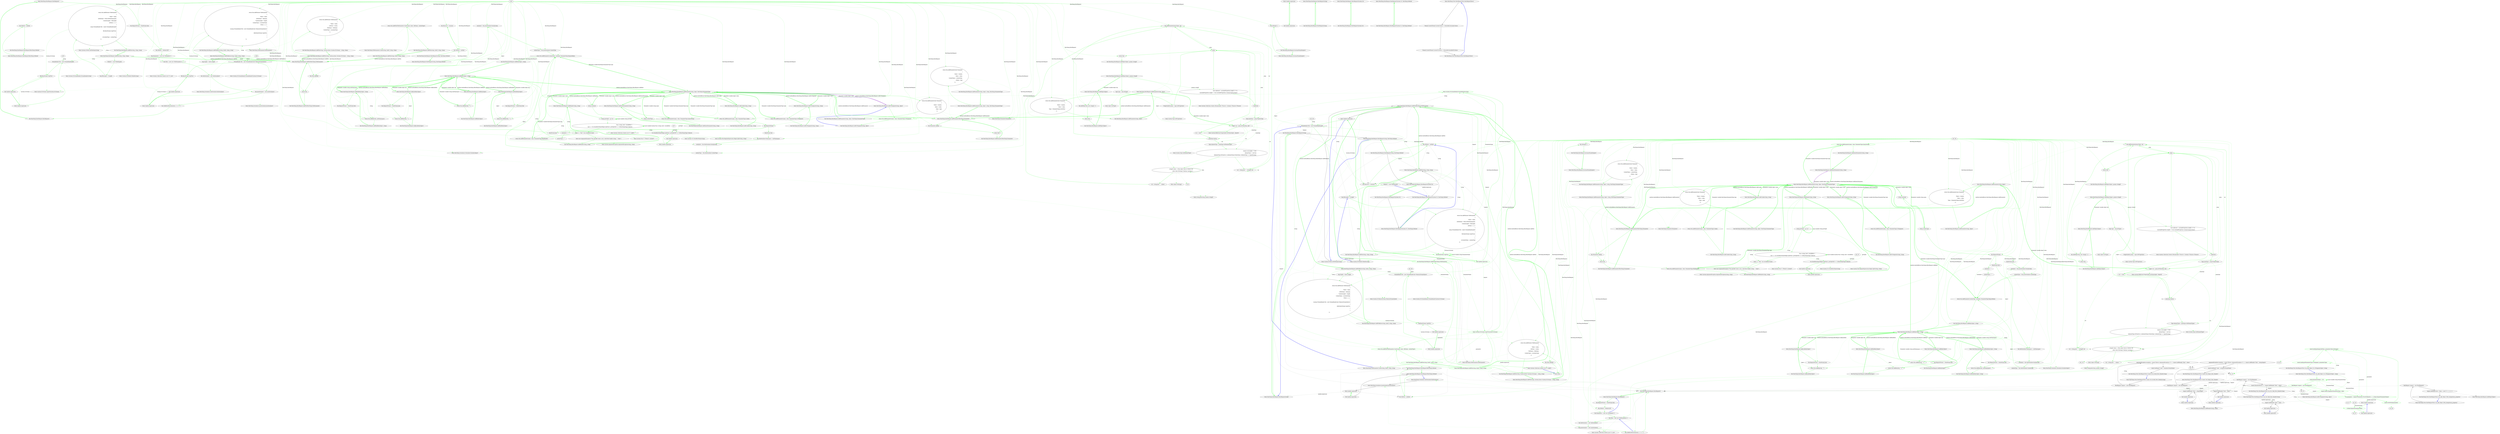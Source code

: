 digraph  {
n0 [label="Entry RestSharp.RestRequest.RestRequest()", span="69-69", cluster="RestSharp.RestRequest.RestRequest()"];
n1 [label="this.RequestFormat = DataFormat.Xml", span="71-71", cluster="RestSharp.RestRequest.RestRequest()"];
n2 [label="this.Method = Method.GET", span="72-72", cluster="RestSharp.RestRequest.RestRequest()"];
n3 [label="this.Parameters = new List<Parameter>()", span="73-73", cluster="RestSharp.RestRequest.RestRequest()"];
n4 [label="this.Files = new List<FileParameter>()", span="74-74", cluster="RestSharp.RestRequest.RestRequest()"];
n9 [label="Entry System.Collections.Generic.List<T>.List()", span="0-0", cluster="System.Collections.Generic.List<T>.List()"];
n5 [label="this.XmlSerializer = new XmlSerializer()", span="75-75", cluster="RestSharp.RestRequest.RestRequest()"];
n6 [label="this.JsonSerializer = new JsonSerializer()", span="76-76", cluster="RestSharp.RestRequest.RestRequest()"];
n10 [label="Entry RestSharp.Serializers.XmlSerializer.XmlSerializer()", span="37-37", cluster="RestSharp.Serializers.XmlSerializer.XmlSerializer()"];
n7 [label="this.OnBeforeDeserialization = r => { }", span="78-78", cluster="RestSharp.RestRequest.RestRequest()"];
n11 [label="Entry RestSharp.Serializers.JsonSerializer.JsonSerializer()", span="12-12", cluster="RestSharp.Serializers.JsonSerializer.JsonSerializer()"];
n8 [label="Exit RestSharp.RestRequest.RestRequest()", span="69-69", cluster="RestSharp.RestRequest.RestRequest()"];
n12 [label="Entry lambda expression", span="78-78", cluster="lambda expression"];
n13 [label="Exit lambda expression", span="78-78", cluster="lambda expression"];
n14 [label="Entry RestSharp.RestRequest.RestRequest(RestSharp.Method)", span="85-85", cluster="RestSharp.RestRequest.RestRequest(RestSharp.Method)"];
n15 [label="this.Method = method", span="87-87", cluster="RestSharp.RestRequest.RestRequest(RestSharp.Method)"];
n16 [label="Exit RestSharp.RestRequest.RestRequest(RestSharp.Method)", span="85-85", cluster="RestSharp.RestRequest.RestRequest(RestSharp.Method)"];
n17 [label="Entry RestSharp.RestRequest.RestRequest(string)", span="94-94", cluster="RestSharp.RestRequest.RestRequest(string)"];
n18 [label="Exit RestSharp.RestRequest.RestRequest(string)", span="94-94", cluster="RestSharp.RestRequest.RestRequest(string)"];
n19 [label="Entry RestSharp.RestRequest.RestRequest(string, RestSharp.Method)", span="101-101", cluster="RestSharp.RestRequest.RestRequest(string, RestSharp.Method)"];
n20 [label="this.Resource = resource", span="103-103", cluster="RestSharp.RestRequest.RestRequest(string, RestSharp.Method)"];
n21 [label="this.Method = method", span="104-104", cluster="RestSharp.RestRequest.RestRequest(string, RestSharp.Method)"];
n22 [label="Exit RestSharp.RestRequest.RestRequest(string, RestSharp.Method)", span="101-101", cluster="RestSharp.RestRequest.RestRequest(string, RestSharp.Method)"];
n23 [label="Entry RestSharp.RestRequest.RestRequest(System.Uri)", span="111-111", cluster="RestSharp.RestRequest.RestRequest(System.Uri)"];
n24 [label="Exit RestSharp.RestRequest.RestRequest(System.Uri)", span="111-111", cluster="RestSharp.RestRequest.RestRequest(System.Uri)"];
n25 [label="Entry RestSharp.RestRequest.RestRequest(System.Uri, RestSharp.Method)", span="118-118", cluster="RestSharp.RestRequest.RestRequest(System.Uri, RestSharp.Method)"];
n26 [label="Exit RestSharp.RestRequest.RestRequest(System.Uri, RestSharp.Method)", span="118-118", cluster="RestSharp.RestRequest.RestRequest(System.Uri, RestSharp.Method)"];
n27 [label="Entry RestSharp.RestRequest.AddFile(string, string, string)", span="134-134", cluster="RestSharp.RestRequest.AddFile(string, string, string)"];
n28 [label="FileInfo f = new FileInfo(path)", span="136-136", cluster="RestSharp.RestRequest.AddFile(string, string, string)"];
n30 [label="return this.AddFile(new FileParameter\r\n                           {\r\n                               Name = name,\r\n                               \\nFileName = Path.GetFileName(path),\r\n                               ContentLength = fileLength,\r\n                               \\nWriter = s =>\r\n                                        {\r\n                                            using (StreamReader file = \\nnew StreamReader(path))\r\n                                            {\r\n                                                file.BaseStream.CopyTo(\\ns);\r\n                                            }\r\n                                        },\r\n                               \\nContentType = contentType\r\n                           });", span="139-152", cluster="RestSharp.RestRequest.AddFile(string, string, string)"];
n35 [label="Entry RestSharp.RestRequest.AddFile(RestSharp.FileParameter)", span="187-187", cluster="RestSharp.RestRequest.AddFile(RestSharp.FileParameter)"];
n37 [label="StreamReader file = new StreamReader(path)", span="146-146", cluster="lambda expression"];
n29 [label="long fileLength = f.Length", span="137-137", cluster="RestSharp.RestRequest.AddFile(string, string, string)"];
n32 [label="Entry System.IO.FileInfo.FileInfo(string)", span="0-0", cluster="System.IO.FileInfo.FileInfo(string)"];
n31 [label="Exit RestSharp.RestRequest.AddFile(string, string, string)", span="134-134", cluster="RestSharp.RestRequest.AddFile(string, string, string)"];
n33 [label="Entry RestSharp.FileParameter.FileParameter()", span="8-8", cluster="RestSharp.FileParameter.FileParameter()"];
n34 [label="Entry System.IO.Path.GetFileName(string)", span="0-0", cluster="System.IO.Path.GetFileName(string)"];
n38 [label="file.BaseStream.CopyTo(s)", span="148-148", cluster="lambda expression"];
n49 [label="this.Files.Add(file)", span="189-189", cluster="RestSharp.RestRequest.AddFile(RestSharp.FileParameter)"];
n50 [label="return this;", span="191-191", cluster="RestSharp.RestRequest.AddFile(RestSharp.FileParameter)"];
n52 [label="Entry System.Collections.Generic.List<T>.Add(T)", span="0-0", cluster="System.Collections.Generic.List<T>.Add(T)"];
n51 [label="Exit RestSharp.RestRequest.AddFile(RestSharp.FileParameter)", span="187-187", cluster="RestSharp.RestRequest.AddFile(RestSharp.FileParameter)"];
n36 [label="Entry lambda expression", span="144-150", cluster="lambda expression"];
n40 [label="Entry System.IO.StreamReader.StreamReader(string)", span="0-0", cluster="System.IO.StreamReader.StreamReader(string)"];
n39 [label="Exit lambda expression", span="144-150", cluster="lambda expression"];
n41 [label="Entry System.IO.Stream.CopyTo(System.IO.Stream)", span="0-0", cluster="System.IO.Stream.CopyTo(System.IO.Stream)"];
n42 [label="Entry RestSharp.RestRequest.AddFile(string, byte[], string, string)", span="163-163", cluster="RestSharp.RestRequest.AddFile(string, byte[], string, string)"];
n43 [label="return this.AddFile(FileParameter.Create(name, bytes, fileName, contentType));", span="165-165", cluster="RestSharp.RestRequest.AddFile(string, byte[], string, string)"];
n44 [label="Exit RestSharp.RestRequest.AddFile(string, byte[], string, string)", span="163-163", cluster="RestSharp.RestRequest.AddFile(string, byte[], string, string)"];
n45 [label="Entry RestSharp.FileParameter.Create(string, byte[], string, string)", span="18-18", cluster="RestSharp.FileParameter.Create(string, byte[], string, string)"];
n46 [label="Entry RestSharp.RestRequest.AddFile(string, System.Action<System.IO.Stream>, string, string)", span="176-176", cluster="RestSharp.RestRequest.AddFile(string, System.Action<System.IO.Stream>, string, string)"];
n47 [label="return this.AddFile(new FileParameter\r\n                                {\r\n                                    Name = name,\r\n                                    \\nWriter = writer,\r\n                                    FileName = fileName,\r\n                                    ContentType = \\ncontentType\r\n                                });", span="178-184", cluster="RestSharp.RestRequest.AddFile(string, System.Action<System.IO.Stream>, string, string)"];
n48 [label="Exit RestSharp.RestRequest.AddFile(string, System.Action<System.IO.Stream>, string, string)", span="176-176", cluster="RestSharp.RestRequest.AddFile(string, System.Action<System.IO.Stream>, string, string)"];
n53 [label="Entry RestSharp.RestRequest.AddFileBytes(string, byte[], string, string)", span="202-202", cluster="RestSharp.RestRequest.AddFileBytes(string, byte[], string, string)"];
n54 [label="long length = bytes.Length", span="204-204", cluster="RestSharp.RestRequest.AddFileBytes(string, byte[], string, string)"];
n55 [label="return this.AddFile(new FileParameter\r\n                                {\r\n                                    Name = name,\r\n                                    \\nFileName = filename,\r\n                                    ContentLength = length,\r\n                                    ContentType = \\ncontentType,\r\n                                    Writer = s =>\r\n                                             {\r\n                                                 \\nusing (StreamReader file = new StreamReader(new MemoryStream(bytes)))\r\n                                                 {\r\n                                                     \\nfile.BaseStream.CopyTo(s);\r\n                                                 }\r\n                                             }\r\n                                });", span="206-219", cluster="RestSharp.RestRequest.AddFileBytes(string, byte[], string, string)"];
n58 [label="StreamReader file = new StreamReader(new MemoryStream(bytes))", span="214-214", cluster="lambda expression"];
n56 [label="Exit RestSharp.RestRequest.AddFileBytes(string, byte[], string, string)", span="202-202", cluster="RestSharp.RestRequest.AddFileBytes(string, byte[], string, string)"];
n59 [label="file.BaseStream.CopyTo(s)", span="216-216", cluster="lambda expression"];
n57 [label="Entry lambda expression", span="212-218", cluster="lambda expression"];
n61 [label="Entry System.IO.StreamReader.StreamReader(System.IO.Stream)", span="0-0", cluster="System.IO.StreamReader.StreamReader(System.IO.Stream)"];
n62 [label="Entry System.IO.MemoryStream.MemoryStream(byte[])", span="0-0", cluster="System.IO.MemoryStream.MemoryStream(byte[])"];
n60 [label="Exit lambda expression", span="212-218", cluster="lambda expression"];
n63 [label="Entry RestSharp.RestRequest.AddBody(object, string)", span="229-229", cluster="RestSharp.RestRequest.AddBody(object, string)"];
n64 [label="string serialized", span="231-231", cluster="RestSharp.RestRequest.AddBody(object, string)"];
n68 [label="serialized = this.JsonSerializer.Serialize(obj)", span="237-237", cluster="RestSharp.RestRequest.AddBody(object, string)"];
n71 [label="this.XmlSerializer.Namespace = xmlNamespace", span="242-242", cluster="RestSharp.RestRequest.AddBody(object, string)"];
n72 [label="serialized = this.XmlSerializer.Serialize(obj)", span="243-243", cluster="RestSharp.RestRequest.AddBody(object, string)"];
n79 [label="Entry RestSharp.RestRequest.AddParameter(string, object, RestSharp.ParameterType)", span="419-419", cluster="RestSharp.RestRequest.AddParameter(string, object, RestSharp.ParameterType)"];
n80 [label="Entry RestSharp.RestRequest.AddBody(object)", span="265-265", cluster="RestSharp.RestRequest.AddBody(object)"];
n81 [label="return this.AddBody(obj, '''');", span="267-267", cluster="RestSharp.RestRequest.AddBody(object)"];
n83 [label="Entry RestSharp.RestRequest.AddJsonBody(object)", span="275-275", cluster="RestSharp.RestRequest.AddJsonBody(object)"];
n87 [label="Entry RestSharp.RestRequest.AddXmlBody(object)", span="287-287", cluster="RestSharp.RestRequest.AddXmlBody(object)"];
n91 [label="Entry RestSharp.RestRequest.AddXmlBody(object, string)", span="301-301", cluster="RestSharp.RestRequest.AddXmlBody(object, string)"];
n65 [label="string contentType", span="232-232", cluster="RestSharp.RestRequest.AddBody(object, string)"];
n66 [label="this.RequestFormat", span="234-234", cluster="RestSharp.RestRequest.AddBody(object, string)"];
n67 [label="DataFormat.Json", span="236-236", cluster="RestSharp.RestRequest.AddBody(object, string)"];
n70 [label="DataFormat.Xml", span="241-241", cluster="RestSharp.RestRequest.AddBody(object, string)"];
n74 [label="serialized = ''''", span="248-248", cluster="RestSharp.RestRequest.AddBody(object, string)"];
n69 [label="contentType = this.JsonSerializer.ContentType", span="238-238", cluster="RestSharp.RestRequest.AddBody(object, string)"];
n78 [label="Entry RestSharp.Serializers.ISerializer.Serialize(object)", span="22-22", cluster="RestSharp.Serializers.ISerializer.Serialize(object)"];
n76 [label="return this.AddParameter(contentType, serialized, ParameterType.RequestBody);", span="256-256", cluster="RestSharp.RestRequest.AddBody(object, string)"];
n73 [label="contentType = this.XmlSerializer.ContentType", span="244-244", cluster="RestSharp.RestRequest.AddBody(object, string)"];
n75 [label="contentType = ''''", span="249-249", cluster="RestSharp.RestRequest.AddBody(object, string)"];
n77 [label="Exit RestSharp.RestRequest.AddBody(object, string)", span="229-229", cluster="RestSharp.RestRequest.AddBody(object, string)"];
n133 [label="return this.AddParameter(new Parameter\r\n                                     {\r\n                                         Name = \\nname,\r\n                                         Value = value,\r\n                                         Type = type\r\n                                     });", span="421-426", cluster="RestSharp.RestRequest.AddParameter(string, object, RestSharp.ParameterType)"];
n126 [label="Entry RestSharp.RestRequest.AddParameter(RestSharp.Parameter)", span="385-385", cluster="RestSharp.RestRequest.AddParameter(RestSharp.Parameter)"];
n138 [label="Entry RestSharp.RestRequest.AddHeader(string, string)", span="458-458", cluster="RestSharp.RestRequest.AddHeader(string, string)"];
n143 [label="return this.AddParameter(name, value, ParameterType.HttpHeader);", span="470-470", cluster="RestSharp.RestRequest.AddHeader(string, string)"];
n152 [label="Entry RestSharp.RestRequest.AddCookie(string, string)", span="479-479", cluster="RestSharp.RestRequest.AddCookie(string, string)"];
n153 [label="return this.AddParameter(name, value, ParameterType.Cookie);", span="481-481", cluster="RestSharp.RestRequest.AddCookie(string, string)"];
n155 [label="Entry RestSharp.RestRequest.AddUrlSegment(string, string)", span="490-490", cluster="RestSharp.RestRequest.AddUrlSegment(string, string)"];
n156 [label="return this.AddParameter(name, value, ParameterType.UrlSegment);", span="492-492", cluster="RestSharp.RestRequest.AddUrlSegment(string, string)"];
n158 [label="Entry RestSharp.RestRequest.AddQueryParameter(string, string)", span="501-501", cluster="RestSharp.RestRequest.AddQueryParameter(string, string)"];
n159 [label="return this.AddParameter(name, value, ParameterType.QueryString);", span="503-503", cluster="RestSharp.RestRequest.AddQueryParameter(string, string)"];
d158 [label="Entry RestSharp.RestRequest.AddUrlSegment(string, object)", span="501-501", cluster="RestSharp.RestRequest.AddUrlSegment(string, object)"];
n134 [label="Exit RestSharp.RestRequest.AddParameter(string, object, RestSharp.ParameterType)", span="419-419", cluster="RestSharp.RestRequest.AddParameter(string, object, RestSharp.ParameterType)"];
n132 [label="Entry RestSharp.Parameter.Parameter()", span="23-23", cluster="RestSharp.Parameter.Parameter()"];
n82 [label="Exit RestSharp.RestRequest.AddBody(object)", span="265-265", cluster="RestSharp.RestRequest.AddBody(object)"];
n84 [label="this.RequestFormat = DataFormat.Json", span="277-277", cluster="RestSharp.RestRequest.AddJsonBody(object)"];
n85 [label="return this.AddBody(obj, '''');", span="279-279", cluster="RestSharp.RestRequest.AddJsonBody(object)"];
n86 [label="Exit RestSharp.RestRequest.AddJsonBody(object)", span="275-275", cluster="RestSharp.RestRequest.AddJsonBody(object)"];
n88 [label="this.RequestFormat = DataFormat.Xml", span="289-289", cluster="RestSharp.RestRequest.AddXmlBody(object)"];
n89 [label="return this.AddBody(obj, '''');", span="291-291", cluster="RestSharp.RestRequest.AddXmlBody(object)"];
n90 [label="Exit RestSharp.RestRequest.AddXmlBody(object)", span="287-287", cluster="RestSharp.RestRequest.AddXmlBody(object)"];
n92 [label="this.RequestFormat = DataFormat.Xml", span="303-303", cluster="RestSharp.RestRequest.AddXmlBody(object, string)"];
n93 [label="return this.AddBody(obj, xmlNamespace);", span="305-305", cluster="RestSharp.RestRequest.AddXmlBody(object, string)"];
n94 [label="Exit RestSharp.RestRequest.AddXmlBody(object, string)", span="301-301", cluster="RestSharp.RestRequest.AddXmlBody(object, string)"];
n95 [label="Entry RestSharp.RestRequest.AddObject(object, params string[])", span="317-317", cluster="RestSharp.RestRequest.AddObject(object, params string[])"];
n96 [label="Type type = obj.GetType()", span="320-320", cluster="RestSharp.RestRequest.AddObject(object, params string[])"];
n99 [label="bool isAllowed = includedProperties.Length == 0 ||\r\n                                 (includedProperties.Length > 0 && includedProperties.Contains(\\nprop.Name))", span="325-326", cluster="RestSharp.RestRequest.AddObject(object, params string[])"];
n102 [label="object val = prop.GetValue(obj, null)", span="334-334", cluster="RestSharp.RestRequest.AddObject(object, params string[])"];
n122 [label="Entry RestSharp.RestRequest.AddObject(object)", span="373-373", cluster="RestSharp.RestRequest.AddObject(object)"];
n97 [label="PropertyInfo[] props = type.GetProperties()", span="321-321", cluster="RestSharp.RestRequest.AddObject(object, params string[])"];
n113 [label="Entry object.GetType()", span="0-0", cluster="object.GetType()"];
n98 [label=props, span="323-323", cluster="RestSharp.RestRequest.AddObject(object, params string[])"];
n114 [label="Entry System.Type.GetProperties()", span="0-0", cluster="System.Type.GetProperties()"];
n101 [label="Type propType = prop.PropertyType", span="333-333", cluster="RestSharp.RestRequest.AddObject(object, params string[])"];
n110 [label="this.AddParameter(prop.Name, val)", span="362-362", cluster="RestSharp.RestRequest.AddObject(object, params string[])"];
n111 [label="return this;", span="365-365", cluster="RestSharp.RestRequest.AddObject(object, params string[])"];
n100 [label="!isAllowed", span="328-328", cluster="RestSharp.RestRequest.AddObject(object, params string[])"];
n115 [label="Entry System.Collections.Generic.IEnumerable<TSource>.Contains<TSource>(TSource)", span="0-0", cluster="System.Collections.Generic.IEnumerable<TSource>.Contains<TSource>(TSource)"];
n104 [label="propType.IsArray", span="341-341", cluster="RestSharp.RestRequest.AddObject(object, params string[])"];
n105 [label="Type elementType = propType.GetElementType()", span="343-343", cluster="RestSharp.RestRequest.AddObject(object, params string[])"];
n103 [label="val == null", span="336-336", cluster="RestSharp.RestRequest.AddObject(object, params string[])"];
n106 [label="((Array) val).Length > 0 &&\r\n                        elementType != null &&\r\n                        (elementType.IsPrimitive || \\nelementType.IsValueType || elementType == typeof(string))", span="345-347", cluster="RestSharp.RestRequest.AddObject(object, params string[])"];
n107 [label="string[] values = (from object item in ((Array) val)\r\n                                           select item.ToString()).ToArray<\\nstring>()", span="350-351", cluster="RestSharp.RestRequest.AddObject(object, params string[])"];
n109 [label="val = string.Join('','', (string[]) val)", span="358-358", cluster="RestSharp.RestRequest.AddObject(object, params string[])"];
n116 [label="Entry System.Reflection.PropertyInfo.GetValue(object, object[])", span="0-0", cluster="System.Reflection.PropertyInfo.GetValue(object, object[])"];
n117 [label="Entry System.Type.GetElementType()", span="0-0", cluster="System.Type.GetElementType()"];
n108 [label="val = string.Join('','', values)", span="353-353", cluster="RestSharp.RestRequest.AddObject(object, params string[])"];
n118 [label="Entry object.ToString()", span="0-0", cluster="object.ToString()"];
n120 [label="Entry string.Join(string, params string[])", span="0-0", cluster="string.Join(string, params string[])"];
n121 [label="Entry RestSharp.RestRequest.AddParameter(string, object)", span="398-398", cluster="RestSharp.RestRequest.AddParameter(string, object)"];
n112 [label="Exit RestSharp.RestRequest.AddObject(object, params string[])", span="317-317", cluster="RestSharp.RestRequest.AddObject(object, params string[])"];
n130 [label="return this.AddParameter(new Parameter\r\n                                     {\r\n                                         Name = \\nname,\r\n                                         Value = value,\r\n                                         Type = ParameterType.GetOrPost\r\n                                     });", span="400-405", cluster="RestSharp.RestRequest.AddParameter(string, object)"];
n131 [label="Exit RestSharp.RestRequest.AddParameter(string, object)", span="398-398", cluster="RestSharp.RestRequest.AddParameter(string, object)"];
n123 [label="this.AddObject(obj, new string[] { })", span="375-375", cluster="RestSharp.RestRequest.AddObject(object)"];
n124 [label="return this;", span="377-377", cluster="RestSharp.RestRequest.AddObject(object)"];
n125 [label="Exit RestSharp.RestRequest.AddObject(object)", span="373-373", cluster="RestSharp.RestRequest.AddObject(object)"];
n127 [label="this.Parameters.Add(p)", span="387-387", cluster="RestSharp.RestRequest.AddParameter(RestSharp.Parameter)"];
n128 [label="return this;", span="389-389", cluster="RestSharp.RestRequest.AddParameter(RestSharp.Parameter)"];
n129 [label="Exit RestSharp.RestRequest.AddParameter(RestSharp.Parameter)", span="385-385", cluster="RestSharp.RestRequest.AddParameter(RestSharp.Parameter)"];
n135 [label="Entry RestSharp.RestRequest.AddParameter(string, object, string, RestSharp.ParameterType)", span="441-441", cluster="RestSharp.RestRequest.AddParameter(string, object, string, RestSharp.ParameterType)"];
n136 [label="return this.AddParameter(new Parameter\r\n                                     {\r\n                                         Name = \\nname,\r\n                                         Value = value,\r\n                                         ContentType = contentType,\r\n                                         \\nType = type\r\n                                     });", span="443-449", cluster="RestSharp.RestRequest.AddParameter(string, object, string, RestSharp.ParameterType)"];
n137 [label="Exit RestSharp.RestRequest.AddParameter(string, object, string, RestSharp.ParameterType)", span="441-441", cluster="RestSharp.RestRequest.AddParameter(string, object, string, RestSharp.ParameterType)"];
n139 [label="string portSplit = @'':\d+''", span="461-461", cluster="RestSharp.RestRequest.AddHeader(string, string)"];
n141 [label="name == ''Host'' && invalidHost(value)", span="465-465", cluster="RestSharp.RestRequest.AddHeader(string, string)"];
n140 [label="Func<string, bool> invalidHost =\r\n                host => Uri.CheckHostName(Regex.Split(host, portSplit)[0]) == UriHostNameType.Unknown", span="462-463", cluster="RestSharp.RestRequest.AddHeader(string, string)"];
n148 [label="Uri.CheckHostName(Regex.Split(host, portSplit)[0]) == UriHostNameType.Unknown", span="463-463", cluster="lambda expression"];
n142 [label="throw new ArgumentException(''The specified value is not a valid Host header string.'', ''value'');", span="467-467", cluster="RestSharp.RestRequest.AddHeader(string, string)"];
n145 [label="Entry System.Func<T, TResult>.Invoke(T)", span="0-0", cluster="System.Func<T, TResult>.Invoke(T)"];
n144 [label="Exit RestSharp.RestRequest.AddHeader(string, string)", span="458-458", cluster="RestSharp.RestRequest.AddHeader(string, string)"];
n146 [label="Entry System.ArgumentException.ArgumentException(string, string)", span="0-0", cluster="System.ArgumentException.ArgumentException(string, string)"];
n147 [label="Entry lambda expression", span="463-463", cluster="lambda expression"];
n149 [label="Exit lambda expression", span="463-463", cluster="lambda expression"];
n150 [label="Entry System.Text.RegularExpressions.Regex.Split(string, string)", span="0-0", cluster="System.Text.RegularExpressions.Regex.Split(string, string)"];
n151 [label="Entry System.Uri.CheckHostName(string)", span="0-0", cluster="System.Uri.CheckHostName(string)"];
n154 [label="Exit RestSharp.RestRequest.AddCookie(string, string)", span="479-479", cluster="RestSharp.RestRequest.AddCookie(string, string)"];
n157 [label="Exit RestSharp.RestRequest.AddUrlSegment(string, string)", span="490-490", cluster="RestSharp.RestRequest.AddUrlSegment(string, string)"];
n160 [label="Exit RestSharp.RestRequest.AddQueryParameter(string, string)", span="501-501", cluster="RestSharp.RestRequest.AddQueryParameter(string, string)"];
n161 [label="Entry RestSharp.RestRequest.IncreaseNumAttempts()", span="588-588", cluster="RestSharp.RestRequest.IncreaseNumAttempts()"];
n162 [label="this.Attempts++", span="590-590", cluster="RestSharp.RestRequest.IncreaseNumAttempts()"];
n163 [label="Exit RestSharp.RestRequest.IncreaseNumAttempts()", span="588-588", cluster="RestSharp.RestRequest.IncreaseNumAttempts()"];
d159 [color=green, community=0, label="return this.AddParameter(name, value, ParameterType.UrlSegment);", span="503-503", cluster="RestSharp.RestRequest.AddUrlSegment(string, object)"];
d160 [label="Exit RestSharp.RestRequest.AddUrlSegment(string, object)", span="501-501", cluster="RestSharp.RestRequest.AddUrlSegment(string, object)"];
m0_10 [label="Entry RestSharp.Serializers.XmlSerializer.XmlSerializer()", span="37-37", cluster="RestSharp.Serializers.XmlSerializer.XmlSerializer()", file="RestRequest.cs"];
m0_11 [label="Entry RestSharp.Serializers.JsonSerializer.JsonSerializer()", span="12-12", cluster="RestSharp.Serializers.JsonSerializer.JsonSerializer()", file="RestRequest.cs"];
m0_12 [label="Entry lambda expression", span="78-78", cluster="lambda expression", file="RestRequest.cs"];
m0_13 [label="Exit lambda expression", span="78-78", cluster="lambda expression", file="RestRequest.cs"];
m0_14 [label="Entry RestSharp.RestRequest.RestRequest(RestSharp.Method)", span="85-85", cluster="RestSharp.RestRequest.RestRequest(RestSharp.Method)", file="RestRequest.cs"];
m0_34 [label="Entry System.IO.Path.GetFileName(string)", span="0-0", cluster="System.IO.Path.GetFileName(string)", file="RestRequest.cs"];
m0_18 [label="Exit RestSharp.RestRequest.RestRequest(string)", span="94-94", cluster="RestSharp.RestRequest.RestRequest(string)", file="RestRequest.cs"];
m0_17 [label="Entry RestSharp.RestRequest.RestRequest(string)", span="94-94", cluster="RestSharp.RestRequest.RestRequest(string)", file="RestRequest.cs"];
m0_19 [label="Entry RestSharp.RestRequest.RestRequest(string, RestSharp.Method)", span="101-101", cluster="RestSharp.RestRequest.RestRequest(string, RestSharp.Method)", file="RestRequest.cs"];
m0_51 [color=green, community=0, label="Exit RestSharp.RestRequest.AddFile(RestSharp.FileParameter)", span="187-187", cluster="RestSharp.RestRequest.AddFile(RestSharp.FileParameter)", file="RestRequest.cs"];
m0_52 [label="Entry System.Collections.Generic.List<T>.Add(T)", span="0-0", cluster="System.Collections.Generic.List<T>.Add(T)", file="RestRequest.cs"];
m0_50 [label="return this;", span="191-191", cluster="RestSharp.RestRequest.AddFile(RestSharp.FileParameter)", file="RestRequest.cs"];
m0_27 [label="Entry RestSharp.RestRequest.AddFile(string, string, string)", span="134-134", cluster="RestSharp.RestRequest.AddFile(string, string, string)", file="RestRequest.cs"];
m0_26 [label="Exit RestSharp.RestRequest.RestRequest(System.Uri, RestSharp.Method)", span="118-118", cluster="RestSharp.RestRequest.RestRequest(System.Uri, RestSharp.Method)", file="RestRequest.cs"];
m0_28 [label="FileInfo f = new FileInfo(path)", span="136-136", cluster="RestSharp.RestRequest.AddFile(string, string, string)", file="RestRequest.cs"];
m0_35 [label="Entry RestSharp.RestRequest.AddFile(RestSharp.FileParameter)", span="187-187", cluster="RestSharp.RestRequest.AddFile(RestSharp.FileParameter)", file="RestRequest.cs"];
m0_36 [label="Entry lambda expression", span="144-150", cluster="lambda expression", file="RestRequest.cs"];
m0_4 [label="this.Files = new List<FileParameter>()", span="74-74", cluster="RestSharp.RestRequest.RestRequest()", file="RestRequest.cs"];
m0_5 [label="this.XmlSerializer = new XmlSerializer()", span="75-75", cluster="RestSharp.RestRequest.RestRequest()", file="RestRequest.cs"];
m0_6 [label="this.JsonSerializer = new JsonSerializer()", span="76-76", cluster="RestSharp.RestRequest.RestRequest()", file="RestRequest.cs"];
m0_7 [label="this.OnBeforeDeserialization = r => { }", span="78-78", cluster="RestSharp.RestRequest.RestRequest()", file="RestRequest.cs"];
m0_37 [label="StreamReader file = new StreamReader(path)", span="146-146", cluster="lambda expression", file="RestRequest.cs"];
m0_38 [color=green, community=0, label="file.BaseStream.CopyTo(s)", span="148-148", cluster="lambda expression", file="RestRequest.cs"];
m0_39 [color=green, community=0, label="Exit lambda expression", span="144-150", cluster="lambda expression", file="RestRequest.cs"];
m0_40 [color=green, community=0, label="Entry System.IO.StreamReader.StreamReader(string)", span="0-0", cluster="System.IO.StreamReader.StreamReader(string)", file="RestRequest.cs"];
m0_41 [color=green, community=0, label="Entry System.IO.Stream.CopyTo(System.IO.Stream)", span="0-0", cluster="System.IO.Stream.CopyTo(System.IO.Stream)", file="RestRequest.cs"];
m0_43 [color=green, community=0, label="return this.AddFile(FileParameter.Create(name, bytes, fileName, contentType));", span="165-165", cluster="RestSharp.RestRequest.AddFile(string, byte[], string, string)", file="RestRequest.cs"];
m0_42 [color=green, community=0, label="Entry RestSharp.RestRequest.AddFile(string, byte[], string, string)", span="163-163", cluster="RestSharp.RestRequest.AddFile(string, byte[], string, string)", file="RestRequest.cs"];
m0_44 [color=green, community=0, label="Exit RestSharp.RestRequest.AddFile(string, byte[], string, string)", span="163-163", cluster="RestSharp.RestRequest.AddFile(string, byte[], string, string)", file="RestRequest.cs"];
m0_45 [label="Entry RestSharp.FileParameter.Create(string, byte[], string, string)", span="18-18", cluster="RestSharp.FileParameter.Create(string, byte[], string, string)", file="RestRequest.cs"];
m0_0 [label="Entry RestSharp.RestRequest.RestRequest()", span="69-69", cluster="RestSharp.RestRequest.RestRequest()", file="RestRequest.cs"];
m0_1 [label="this.RequestFormat = DataFormat.Xml", span="71-71", cluster="RestSharp.RestRequest.RestRequest()", file="RestRequest.cs"];
m0_2 [label="this.Method = Method.GET", span="72-72", cluster="RestSharp.RestRequest.RestRequest()", file="RestRequest.cs"];
m0_3 [label="this.Parameters = new List<Parameter>()", span="73-73", cluster="RestSharp.RestRequest.RestRequest()", file="RestRequest.cs"];
m0_8 [label="Exit RestSharp.RestRequest.RestRequest()", span="69-69", cluster="RestSharp.RestRequest.RestRequest()", file="RestRequest.cs"];
m0_21 [label="this.Method = method", span="104-104", cluster="RestSharp.RestRequest.RestRequest(string, RestSharp.Method)", file="RestRequest.cs"];
m0_22 [label="Exit RestSharp.RestRequest.RestRequest(string, RestSharp.Method)", span="101-101", cluster="RestSharp.RestRequest.RestRequest(string, RestSharp.Method)", file="RestRequest.cs"];
m0_23 [label="Entry RestSharp.RestRequest.RestRequest(System.Uri)", span="111-111", cluster="RestSharp.RestRequest.RestRequest(System.Uri)", file="RestRequest.cs"];
m0_24 [label="Exit RestSharp.RestRequest.RestRequest(System.Uri)", span="111-111", cluster="RestSharp.RestRequest.RestRequest(System.Uri)", file="RestRequest.cs"];
m0_25 [label="Entry RestSharp.RestRequest.RestRequest(System.Uri, RestSharp.Method)", span="118-118", cluster="RestSharp.RestRequest.RestRequest(System.Uri, RestSharp.Method)", file="RestRequest.cs"];
m0_29 [label="long fileLength = f.Length", span="137-137", cluster="RestSharp.RestRequest.AddFile(string, string, string)", file="RestRequest.cs"];
m0_30 [label="return this.AddFile(new FileParameter\r\n                           {\r\n                               Name = name,\r\n                               \\nFileName = Path.GetFileName(path),\r\n                               ContentLength = fileLength,\r\n                               \\nWriter = s =>\r\n                                        {\r\n                                            using (StreamReader file = \\nnew StreamReader(path))\r\n                                            {\r\n                                                file.BaseStream.CopyTo(\\ns);\r\n                                            }\r\n                                        },\r\n                               \\nContentType = contentType\r\n                           });", span="139-152", cluster="RestSharp.RestRequest.AddFile(string, string, string)", file="RestRequest.cs"];
m0_31 [label="Exit RestSharp.RestRequest.AddFile(string, string, string)", span="134-134", cluster="RestSharp.RestRequest.AddFile(string, string, string)", file="RestRequest.cs"];
m0_32 [label="Entry System.IO.FileInfo.FileInfo(string)", span="0-0", cluster="System.IO.FileInfo.FileInfo(string)", file="RestRequest.cs"];
m0_20 [label="this.Resource = resource", span="103-103", cluster="RestSharp.RestRequest.RestRequest(string, RestSharp.Method)", file="RestRequest.cs"];
m0_9 [label="Entry System.Collections.Generic.List<T>.List()", span="0-0", cluster="System.Collections.Generic.List<T>.List()", file="RestRequest.cs"];
m0_15 [label="this.Method = method", span="87-87", cluster="RestSharp.RestRequest.RestRequest(RestSharp.Method)", file="RestRequest.cs"];
m0_16 [label="Exit RestSharp.RestRequest.RestRequest(RestSharp.Method)", span="85-85", cluster="RestSharp.RestRequest.RestRequest(RestSharp.Method)", file="RestRequest.cs"];
m0_53 [label="Entry RestSharp.RestRequest.AddFileBytes(string, byte[], string, string)", span="202-202", cluster="RestSharp.RestRequest.AddFileBytes(string, byte[], string, string)", file="RestRequest.cs"];
m0_47 [label="return this.AddFile(new FileParameter\r\n                                {\r\n                                    Name = name,\r\n                                    \\nWriter = writer,\r\n                                    FileName = fileName,\r\n                                    ContentType = \\ncontentType\r\n                                });", span="178-184", cluster="RestSharp.RestRequest.AddFile(string, System.Action<System.IO.Stream>, string, string)", file="RestRequest.cs"];
m0_49 [label="this.Files.Add(file)", span="189-189", cluster="RestSharp.RestRequest.AddFile(RestSharp.FileParameter)", file="RestRequest.cs"];
m0_48 [label="Exit RestSharp.RestRequest.AddFile(string, System.Action<System.IO.Stream>, string, string)", span="176-176", cluster="RestSharp.RestRequest.AddFile(string, System.Action<System.IO.Stream>, string, string)", file="RestRequest.cs"];
m0_33 [label="Entry RestSharp.FileParameter.FileParameter()", span="8-8", cluster="RestSharp.FileParameter.FileParameter()", file="RestRequest.cs"];
m0_59 [label="file.BaseStream.CopyTo(s)", span="216-216", cluster="lambda expression", file="RestRequest.cs"];
m0_120 [label="Entry string.Join(string, params string[])", span="0-0", cluster="string.Join(string, params string[])", file="RestRequest.cs"];
m0_161 [label="Entry RestSharp.RestRequest.IncreaseNumAttempts()", span="588-588", cluster="RestSharp.RestRequest.IncreaseNumAttempts()", file="RestRequest.cs"];
m0_162 [label="this.Attempts++", span="590-590", cluster="RestSharp.RestRequest.IncreaseNumAttempts()", file="RestRequest.cs"];
m0_163 [label="Exit RestSharp.RestRequest.IncreaseNumAttempts()", span="588-588", cluster="RestSharp.RestRequest.IncreaseNumAttempts()", file="RestRequest.cs"];
m0_115 [label="Entry System.Collections.Generic.IEnumerable<TSource>.Contains<TSource>(TSource)", span="0-0", cluster="System.Collections.Generic.IEnumerable<TSource>.Contains<TSource>(TSource)", file="RestRequest.cs"];
m0_158 [label="Entry RestSharp.RestRequest.AddQueryParameter(string, string)", span="501-501", cluster="RestSharp.RestRequest.AddQueryParameter(string, string)", file="RestRequest.cs"];
m0_159 [color=green, community=0, label="return this.AddParameter(name, value, ParameterType.QueryString);", span="503-503", cluster="RestSharp.RestRequest.AddQueryParameter(string, string)", file="RestRequest.cs"];
m0_160 [label="Exit RestSharp.RestRequest.AddQueryParameter(string, string)", span="501-501", cluster="RestSharp.RestRequest.AddQueryParameter(string, string)", file="RestRequest.cs"];
m0_114 [label="Entry System.Type.GetProperties()", span="0-0", cluster="System.Type.GetProperties()", file="RestRequest.cs"];
m0_135 [label="Entry RestSharp.RestRequest.AddParameter(string, object, string, RestSharp.ParameterType)", span="441-441", cluster="RestSharp.RestRequest.AddParameter(string, object, string, RestSharp.ParameterType)", file="RestRequest.cs"];
m0_136 [label="return this.AddParameter(new Parameter\r\n                                     {\r\n                                         Name = \\nname,\r\n                                         Value = value,\r\n                                         ContentType = contentType,\r\n                                         \\nType = type\r\n                                     });", span="443-449", cluster="RestSharp.RestRequest.AddParameter(string, object, string, RestSharp.ParameterType)", file="RestRequest.cs"];
m0_137 [label="Exit RestSharp.RestRequest.AddParameter(string, object, string, RestSharp.ParameterType)", span="441-441", cluster="RestSharp.RestRequest.AddParameter(string, object, string, RestSharp.ParameterType)", file="RestRequest.cs"];
m0_155 [label="Entry RestSharp.RestRequest.AddUrlSegment(string, string)", span="490-490", cluster="RestSharp.RestRequest.AddUrlSegment(string, string)", file="RestRequest.cs"];
m0_156 [label="return this.AddParameter(name, value, ParameterType.UrlSegment);", span="492-492", cluster="RestSharp.RestRequest.AddUrlSegment(string, string)", file="RestRequest.cs"];
m0_157 [label="Exit RestSharp.RestRequest.AddUrlSegment(string, string)", span="490-490", cluster="RestSharp.RestRequest.AddUrlSegment(string, string)", file="RestRequest.cs"];
m0_151 [label="Entry System.Uri.CheckHostName(string)", span="0-0", cluster="System.Uri.CheckHostName(string)", file="RestRequest.cs"];
m0_61 [label="Entry System.IO.StreamReader.StreamReader(System.IO.Stream)", span="0-0", cluster="System.IO.StreamReader.StreamReader(System.IO.Stream)", file="RestRequest.cs"];
m0_152 [label="Entry RestSharp.RestRequest.AddCookie(string, string)", span="479-479", cluster="RestSharp.RestRequest.AddCookie(string, string)", file="RestRequest.cs"];
m0_153 [label="return this.AddParameter(name, value, ParameterType.Cookie);", span="481-481", cluster="RestSharp.RestRequest.AddCookie(string, string)", file="RestRequest.cs"];
m0_154 [label="Exit RestSharp.RestRequest.AddCookie(string, string)", span="479-479", cluster="RestSharp.RestRequest.AddCookie(string, string)", file="RestRequest.cs"];
m0_54 [label="long length = bytes.Length", span="204-204", cluster="RestSharp.RestRequest.AddFileBytes(string, byte[], string, string)", file="RestRequest.cs"];
m0_55 [label="return this.AddFile(new FileParameter\r\n                                {\r\n                                    Name = name,\r\n                                    \\nFileName = filename,\r\n                                    ContentLength = length,\r\n                                    ContentType = \\ncontentType,\r\n                                    Writer = s =>\r\n                                             {\r\n                                                 \\nusing (StreamReader file = new StreamReader(new MemoryStream(bytes)))\r\n                                                 {\r\n                                                     \\nfile.BaseStream.CopyTo(s);\r\n                                                 }\r\n                                             }\r\n                                });", span="206-219", cluster="RestSharp.RestRequest.AddFileBytes(string, byte[], string, string)", file="RestRequest.cs"];
m0_56 [label="Exit RestSharp.RestRequest.AddFileBytes(string, byte[], string, string)", span="202-202", cluster="RestSharp.RestRequest.AddFileBytes(string, byte[], string, string)", file="RestRequest.cs"];
m0_138 [label="Entry RestSharp.RestRequest.AddHeader(string, string)", span="458-458", cluster="RestSharp.RestRequest.AddHeader(string, string)", file="RestRequest.cs"];
m0_143 [label="return this.AddParameter(name, value, ParameterType.HttpHeader);", span="470-470", cluster="RestSharp.RestRequest.AddHeader(string, string)", file="RestRequest.cs"];
m0_139 [label="string portSplit = @'':\d+''", span="461-461", cluster="RestSharp.RestRequest.AddHeader(string, string)", file="RestRequest.cs"];
m0_141 [label="name == ''Host'' && invalidHost(value)", span="465-465", cluster="RestSharp.RestRequest.AddHeader(string, string)", file="RestRequest.cs"];
m0_140 [label="Func<string, bool> invalidHost =\r\n                host => Uri.CheckHostName(Regex.Split(host, portSplit)[0]) == UriHostNameType.Unknown", span="462-463", cluster="RestSharp.RestRequest.AddHeader(string, string)", file="RestRequest.cs"];
m0_142 [label="throw new ArgumentException(''The specified value is not a valid Host header string.'', ''value'');", span="467-467", cluster="RestSharp.RestRequest.AddHeader(string, string)", file="RestRequest.cs"];
m0_144 [label="Exit RestSharp.RestRequest.AddHeader(string, string)", span="458-458", cluster="RestSharp.RestRequest.AddHeader(string, string)", file="RestRequest.cs"];
m0_147 [label="Entry lambda expression", span="463-463", cluster="lambda expression", file="RestRequest.cs"];
m0_58 [label="StreamReader file = new StreamReader(new MemoryStream(bytes))", span="214-214", cluster="lambda expression", file="RestRequest.cs"];
m0_57 [label="Entry lambda expression", span="212-218", cluster="lambda expression", file="RestRequest.cs"];
m0_60 [label="Exit lambda expression", span="212-218", cluster="lambda expression", file="RestRequest.cs"];
m0_148 [label="Uri.CheckHostName(Regex.Split(host, portSplit)[0]) == UriHostNameType.Unknown", span="463-463", cluster="lambda expression", file="RestRequest.cs"];
m0_149 [label="Exit lambda expression", span="463-463", cluster="lambda expression", file="RestRequest.cs"];
m0_63 [label="Entry RestSharp.RestRequest.AddBody(object, string)", span="229-229", cluster="RestSharp.RestRequest.AddBody(object, string)", file="RestRequest.cs"];
m0_64 [label="string serialized", span="231-231", cluster="RestSharp.RestRequest.AddBody(object, string)", file="RestRequest.cs"];
m0_68 [label="serialized = this.JsonSerializer.Serialize(obj)", span="237-237", cluster="RestSharp.RestRequest.AddBody(object, string)", file="RestRequest.cs"];
m0_71 [label="this.XmlSerializer.Namespace = xmlNamespace", span="242-242", cluster="RestSharp.RestRequest.AddBody(object, string)", file="RestRequest.cs"];
m0_72 [label="serialized = this.XmlSerializer.Serialize(obj)", span="243-243", cluster="RestSharp.RestRequest.AddBody(object, string)", file="RestRequest.cs"];
m0_65 [label="string contentType", span="232-232", cluster="RestSharp.RestRequest.AddBody(object, string)", file="RestRequest.cs"];
m0_66 [label="this.RequestFormat", span="234-234", cluster="RestSharp.RestRequest.AddBody(object, string)", file="RestRequest.cs"];
m0_67 [label="DataFormat.Json", span="236-236", cluster="RestSharp.RestRequest.AddBody(object, string)", file="RestRequest.cs"];
m0_70 [label="DataFormat.Xml", span="241-241", cluster="RestSharp.RestRequest.AddBody(object, string)", file="RestRequest.cs"];
m0_74 [label="serialized = ''''", span="248-248", cluster="RestSharp.RestRequest.AddBody(object, string)", file="RestRequest.cs"];
m0_69 [label="contentType = this.JsonSerializer.ContentType", span="238-238", cluster="RestSharp.RestRequest.AddBody(object, string)", file="RestRequest.cs"];
m0_76 [label="return this.AddParameter(contentType, serialized, ParameterType.RequestBody);", span="256-256", cluster="RestSharp.RestRequest.AddBody(object, string)", file="RestRequest.cs"];
m0_73 [label="contentType = this.XmlSerializer.ContentType", span="244-244", cluster="RestSharp.RestRequest.AddBody(object, string)", file="RestRequest.cs"];
m0_75 [label="contentType = ''''", span="249-249", cluster="RestSharp.RestRequest.AddBody(object, string)", file="RestRequest.cs"];
m0_77 [label="Exit RestSharp.RestRequest.AddBody(object, string)", span="229-229", cluster="RestSharp.RestRequest.AddBody(object, string)", file="RestRequest.cs"];
m0_78 [label="Entry RestSharp.Serializers.ISerializer.Serialize(object)", span="22-22", cluster="RestSharp.Serializers.ISerializer.Serialize(object)", file="RestRequest.cs"];
m0_113 [label="Entry object.GetType()", span="0-0", cluster="object.GetType()", file="RestRequest.cs"];
m0_87 [label="Entry RestSharp.RestRequest.AddXmlBody(object)", span="287-287", cluster="RestSharp.RestRequest.AddXmlBody(object)", file="RestRequest.cs"];
m0_88 [label="this.RequestFormat = DataFormat.Xml", span="289-289", cluster="RestSharp.RestRequest.AddXmlBody(object)", file="RestRequest.cs"];
m0_89 [label="return this.AddBody(obj, '''');", span="291-291", cluster="RestSharp.RestRequest.AddXmlBody(object)", file="RestRequest.cs"];
m0_90 [label="Exit RestSharp.RestRequest.AddXmlBody(object)", span="287-287", cluster="RestSharp.RestRequest.AddXmlBody(object)", file="RestRequest.cs"];
m0_91 [label="Entry RestSharp.RestRequest.AddXmlBody(object, string)", span="301-301", cluster="RestSharp.RestRequest.AddXmlBody(object, string)", file="RestRequest.cs"];
m0_92 [label="this.RequestFormat = DataFormat.Xml", span="303-303", cluster="RestSharp.RestRequest.AddXmlBody(object, string)", file="RestRequest.cs"];
m0_93 [label="return this.AddBody(obj, xmlNamespace);", span="305-305", cluster="RestSharp.RestRequest.AddXmlBody(object, string)", file="RestRequest.cs"];
m0_94 [label="Exit RestSharp.RestRequest.AddXmlBody(object, string)", span="301-301", cluster="RestSharp.RestRequest.AddXmlBody(object, string)", file="RestRequest.cs"];
m0_95 [label="Entry RestSharp.RestRequest.AddObject(object, params string[])", span="317-317", cluster="RestSharp.RestRequest.AddObject(object, params string[])", file="RestRequest.cs"];
m0_96 [label="Type type = obj.GetType()", span="320-320", cluster="RestSharp.RestRequest.AddObject(object, params string[])", file="RestRequest.cs"];
m0_99 [label="bool isAllowed = includedProperties.Length == 0 ||\r\n                                 (includedProperties.Length > 0 && includedProperties.Contains(\\nprop.Name))", span="325-326", cluster="RestSharp.RestRequest.AddObject(object, params string[])", file="RestRequest.cs"];
m0_102 [label="object val = prop.GetValue(obj, null)", span="334-334", cluster="RestSharp.RestRequest.AddObject(object, params string[])", file="RestRequest.cs"];
m0_97 [label="PropertyInfo[] props = type.GetProperties()", span="321-321", cluster="RestSharp.RestRequest.AddObject(object, params string[])", file="RestRequest.cs"];
m0_98 [label=props, span="323-323", cluster="RestSharp.RestRequest.AddObject(object, params string[])", file="RestRequest.cs"];
m0_101 [label="Type propType = prop.PropertyType", span="333-333", cluster="RestSharp.RestRequest.AddObject(object, params string[])", file="RestRequest.cs"];
m0_110 [label="this.AddParameter(prop.Name, val)", span="362-362", cluster="RestSharp.RestRequest.AddObject(object, params string[])", file="RestRequest.cs"];
m0_111 [label="return this;", span="365-365", cluster="RestSharp.RestRequest.AddObject(object, params string[])", file="RestRequest.cs"];
m0_100 [label="!isAllowed", span="328-328", cluster="RestSharp.RestRequest.AddObject(object, params string[])", file="RestRequest.cs"];
m0_104 [label="propType.IsArray", span="341-341", cluster="RestSharp.RestRequest.AddObject(object, params string[])", file="RestRequest.cs"];
m0_105 [label="Type elementType = propType.GetElementType()", span="343-343", cluster="RestSharp.RestRequest.AddObject(object, params string[])", file="RestRequest.cs"];
m0_103 [label="val == null", span="336-336", cluster="RestSharp.RestRequest.AddObject(object, params string[])", file="RestRequest.cs"];
m0_106 [label="((Array) val).Length > 0 &&\r\n                        elementType != null &&\r\n                        (elementType.IsPrimitive || \\nelementType.IsValueType || elementType == typeof(string))", span="345-347", cluster="RestSharp.RestRequest.AddObject(object, params string[])", file="RestRequest.cs"];
m0_107 [label="string[] values = (from object item in ((Array) val)\r\n                                           select item.ToString()).ToArray<\\nstring>()", span="350-351", cluster="RestSharp.RestRequest.AddObject(object, params string[])", file="RestRequest.cs"];
m0_109 [label="val = string.Join('','', (string[]) val)", span="358-358", cluster="RestSharp.RestRequest.AddObject(object, params string[])", file="RestRequest.cs"];
m0_108 [label="val = string.Join('','', values)", span="353-353", cluster="RestSharp.RestRequest.AddObject(object, params string[])", file="RestRequest.cs"];
m0_112 [label="Exit RestSharp.RestRequest.AddObject(object, params string[])", span="317-317", cluster="RestSharp.RestRequest.AddObject(object, params string[])", file="RestRequest.cs"];
m0_146 [label="Entry System.ArgumentException.ArgumentException(string, string)", span="0-0", cluster="System.ArgumentException.ArgumentException(string, string)", file="RestRequest.cs"];
m0_126 [label="Entry RestSharp.RestRequest.AddParameter(RestSharp.Parameter)", span="385-385", cluster="RestSharp.RestRequest.AddParameter(RestSharp.Parameter)", file="RestRequest.cs"];
m0_127 [label="this.Parameters.Add(p)", span="387-387", cluster="RestSharp.RestRequest.AddParameter(RestSharp.Parameter)", file="RestRequest.cs"];
m0_128 [label="return this;", span="389-389", cluster="RestSharp.RestRequest.AddParameter(RestSharp.Parameter)", file="RestRequest.cs"];
m0_129 [label="Exit RestSharp.RestRequest.AddParameter(RestSharp.Parameter)", span="385-385", cluster="RestSharp.RestRequest.AddParameter(RestSharp.Parameter)", file="RestRequest.cs"];
m0_121 [label="Entry RestSharp.RestRequest.AddParameter(string, object)", span="398-398", cluster="RestSharp.RestRequest.AddParameter(string, object)", file="RestRequest.cs"];
m0_130 [label="return this.AddParameter(new Parameter\r\n                                     {\r\n                                         Name = \\nname,\r\n                                         Value = value,\r\n                                         Type = ParameterType.GetOrPost\r\n                                     });", span="400-405", cluster="RestSharp.RestRequest.AddParameter(string, object)", file="RestRequest.cs"];
m0_131 [label="Exit RestSharp.RestRequest.AddParameter(string, object)", span="398-398", cluster="RestSharp.RestRequest.AddParameter(string, object)", file="RestRequest.cs"];
m0_150 [label="Entry System.Text.RegularExpressions.Regex.Split(string, string)", span="0-0", cluster="System.Text.RegularExpressions.Regex.Split(string, string)", file="RestRequest.cs"];
m0_145 [label="Entry System.Func<T, TResult>.Invoke(T)", span="0-0", cluster="System.Func<T, TResult>.Invoke(T)", file="RestRequest.cs"];
m0_80 [label="Entry RestSharp.RestRequest.AddBody(object)", span="265-265", cluster="RestSharp.RestRequest.AddBody(object)", file="RestRequest.cs"];
m0_81 [label="return this.AddBody(obj, '''');", span="267-267", cluster="RestSharp.RestRequest.AddBody(object)", file="RestRequest.cs"];
m0_82 [label="Exit RestSharp.RestRequest.AddBody(object)", span="265-265", cluster="RestSharp.RestRequest.AddBody(object)", file="RestRequest.cs"];
m0_116 [label="Entry System.Reflection.PropertyInfo.GetValue(object, object[])", span="0-0", cluster="System.Reflection.PropertyInfo.GetValue(object, object[])", file="RestRequest.cs"];
m0_122 [label="Entry RestSharp.RestRequest.AddObject(object)", span="373-373", cluster="RestSharp.RestRequest.AddObject(object)", file="RestRequest.cs"];
m0_123 [label="this.AddObject(obj, new string[] { })", span="375-375", cluster="RestSharp.RestRequest.AddObject(object)", file="RestRequest.cs"];
m0_124 [label="return this;", span="377-377", cluster="RestSharp.RestRequest.AddObject(object)", file="RestRequest.cs"];
m0_125 [label="Exit RestSharp.RestRequest.AddObject(object)", span="373-373", cluster="RestSharp.RestRequest.AddObject(object)", file="RestRequest.cs"];
m0_83 [label="Entry RestSharp.RestRequest.AddJsonBody(object)", span="275-275", cluster="RestSharp.RestRequest.AddJsonBody(object)", file="RestRequest.cs"];
m0_84 [label="this.RequestFormat = DataFormat.Json", span="277-277", cluster="RestSharp.RestRequest.AddJsonBody(object)", file="RestRequest.cs"];
m0_85 [label="return this.AddBody(obj, '''');", span="279-279", cluster="RestSharp.RestRequest.AddJsonBody(object)", file="RestRequest.cs"];
m0_86 [label="Exit RestSharp.RestRequest.AddJsonBody(object)", span="275-275", cluster="RestSharp.RestRequest.AddJsonBody(object)", file="RestRequest.cs"];
m0_118 [label="Entry object.ToString()", span="0-0", cluster="object.ToString()", file="RestRequest.cs"];
m0_46 [label="Entry RestSharp.RestRequest.AddFile(string, System.Action<System.IO.Stream>, string, string)", span="176-176", cluster="RestSharp.RestRequest.AddFile(string, System.Action<System.IO.Stream>, string, string)", file="RestRequest.cs"];
m0_79 [label="Entry RestSharp.RestRequest.AddParameter(string, object, RestSharp.ParameterType)", span="419-419", cluster="RestSharp.RestRequest.AddParameter(string, object, RestSharp.ParameterType)", file="RestRequest.cs"];
m0_133 [label="return this.AddParameter(new Parameter\r\n                                     {\r\n                                         Name = \\nname,\r\n                                         Value = value,\r\n                                         Type = type\r\n                                     });", span="421-426", cluster="RestSharp.RestRequest.AddParameter(string, object, RestSharp.ParameterType)", file="RestRequest.cs"];
m0_134 [label="Exit RestSharp.RestRequest.AddParameter(string, object, RestSharp.ParameterType)", span="419-419", cluster="RestSharp.RestRequest.AddParameter(string, object, RestSharp.ParameterType)", file="RestRequest.cs"];
m0_132 [label="Entry RestSharp.Parameter.Parameter()", span="23-23", cluster="RestSharp.Parameter.Parameter()", file="RestRequest.cs"];
m0_117 [label="Entry System.Type.GetElementType()", span="0-0", cluster="System.Type.GetElementType()", file="RestRequest.cs"];
m1_29 [label="Entry RestSharp.Tests.RestRequestTests.Can_Set_Valid_Host_Header(string)", span="67-67", cluster="RestSharp.Tests.RestRequestTests.Can_Set_Valid_Host_Header(string)", file="RestRequestTests.cs"];
m1_30 [label="RestRequest request = new RestRequest()", span="69-69", cluster="RestSharp.Tests.RestRequestTests.Can_Set_Valid_Host_Header(string)", file="RestRequestTests.cs"];
m1_31 [label="Assert.DoesNotThrow(() => request.AddHeader(''Host'', value))", span="71-71", cluster="RestSharp.Tests.RestRequestTests.Can_Set_Valid_Host_Header(string)", file="RestRequestTests.cs"];
m1_32 [label="Exit RestSharp.Tests.RestRequestTests.Can_Set_Valid_Host_Header(string)", span="67-67", cluster="RestSharp.Tests.RestRequestTests.Can_Set_Valid_Host_Header(string)", file="RestRequestTests.cs"];
m1_46 [label="Entry RestSharp.RestRequest.AddUrlSegment(string, object)", span="501-501", cluster="RestSharp.RestRequest.AddUrlSegment(string, object)", file="RestRequestTests.cs"];
m1_4 [label="Entry RestSharp.Tests.RestRequestTests.Can_Add_Object_With_IntegerArray_property()", span="16-16", cluster="RestSharp.Tests.RestRequestTests.Can_Add_Object_With_IntegerArray_property()", file="RestRequestTests.cs"];
m1_5 [label="RestRequest request = new RestRequest()", span="18-18", cluster="RestSharp.Tests.RestRequestTests.Can_Add_Object_With_IntegerArray_property()", file="RestRequestTests.cs"];
m1_6 [label="request.AddObject(new { Items = new [] { 2, 3, 4 } })", span="20-20", cluster="RestSharp.Tests.RestRequestTests.Can_Add_Object_With_IntegerArray_property()", file="RestRequestTests.cs"];
m1_7 [label="Exit RestSharp.Tests.RestRequestTests.Can_Add_Object_With_IntegerArray_property()", span="16-16", cluster="RestSharp.Tests.RestRequestTests.Can_Add_Object_With_IntegerArray_property()", file="RestRequestTests.cs"];
m1_0 [label="Entry RestSharp.Tests.RestRequestTests.RestRequestTests()", span="9-9", cluster="RestSharp.Tests.RestRequestTests.RestRequestTests()", file="RestRequestTests.cs"];
m1_1 [label="Thread.CurrentThread.CurrentCulture = CultureInfo.InvariantCulture", span="11-11", cluster="RestSharp.Tests.RestRequestTests.RestRequestTests()", file="RestRequestTests.cs"];
m1_2 [label="Thread.CurrentThread.CurrentUICulture = CultureInfo.InstalledUICulture", span="12-12", cluster="RestSharp.Tests.RestRequestTests.RestRequestTests()", file="RestRequestTests.cs"];
m1_3 [label="Exit RestSharp.Tests.RestRequestTests.RestRequestTests()", span="9-9", cluster="RestSharp.Tests.RestRequestTests.RestRequestTests()", file="RestRequestTests.cs"];
m1_37 [label="Entry RestSharp.Tests.RestRequestTests.Can_Add_Object_To_UrlSegment(object, string)", span="78-78", cluster="RestSharp.Tests.RestRequestTests.Can_Add_Object_To_UrlSegment(object, string)", file="RestRequestTests.cs"];
m1_38 [color=green, community=0, label="string ParameterName = ''Id''", span="80-80", cluster="RestSharp.Tests.RestRequestTests.Can_Add_Object_To_UrlSegment(object, string)", file="RestRequestTests.cs"];
m1_39 [color=green, community=0, label="RestRequest request = new RestRequest()", span="81-81", cluster="RestSharp.Tests.RestRequestTests.Can_Add_Object_To_UrlSegment(object, string)", file="RestRequestTests.cs"];
m1_40 [color=green, community=0, label="request.AddUrlSegment(ParameterName, value)", span="82-82", cluster="RestSharp.Tests.RestRequestTests.Can_Add_Object_To_UrlSegment(object, string)", file="RestRequestTests.cs"];
m1_41 [color=green, community=0, label="var parameter = request.Parameters.FirstOrDefault(x => x.Name.Equals(ParameterName))", span="84-84", cluster="RestSharp.Tests.RestRequestTests.Can_Add_Object_To_UrlSegment(object, string)", file="RestRequestTests.cs"];
m1_43 [color=green, community=0, label="Assert.AreEqual(expectedValue, parameter.Value.ToString())", span="86-86", cluster="RestSharp.Tests.RestRequestTests.Can_Add_Object_To_UrlSegment(object, string)", file="RestRequestTests.cs"];
m1_42 [color=green, community=0, label="Assert.IsNotNull(parameter)", span="85-85", cluster="RestSharp.Tests.RestRequestTests.Can_Add_Object_To_UrlSegment(object, string)", file="RestRequestTests.cs"];
m1_44 [color=green, community=0, label="Assert.AreEqual(ParameterType.UrlSegment, parameter.Type)", span="87-87", cluster="RestSharp.Tests.RestRequestTests.Can_Add_Object_To_UrlSegment(object, string)", file="RestRequestTests.cs"];
m1_45 [label="Exit RestSharp.Tests.RestRequestTests.Can_Add_Object_To_UrlSegment(object, string)", span="78-78", cluster="RestSharp.Tests.RestRequestTests.Can_Add_Object_To_UrlSegment(object, string)", file="RestRequestTests.cs"];
m1_10 [label="Entry RestSharp.Tests.RestRequestTests.Cannot_Set_Empty_Host_Header()", span="24-24", cluster="RestSharp.Tests.RestRequestTests.Cannot_Set_Empty_Host_Header()", file="RestRequestTests.cs"];
m1_11 [label="RestRequest request = new RestRequest()", span="26-26", cluster="RestSharp.Tests.RestRequestTests.Cannot_Set_Empty_Host_Header()", file="RestRequestTests.cs"];
m1_12 [label="ArgumentException exception = Assert.Throws<ArgumentException>(() => request.AddHeader(''Host'', string.Empty))", span="27-27", cluster="RestSharp.Tests.RestRequestTests.Cannot_Set_Empty_Host_Header()", file="RestRequestTests.cs"];
m1_13 [label="Assert.AreEqual(''value'', exception.ParamName)", span="29-29", cluster="RestSharp.Tests.RestRequestTests.Cannot_Set_Empty_Host_Header()", file="RestRequestTests.cs"];
m1_14 [label="Exit RestSharp.Tests.RestRequestTests.Cannot_Set_Empty_Host_Header()", span="24-24", cluster="RestSharp.Tests.RestRequestTests.Cannot_Set_Empty_Host_Header()", file="RestRequestTests.cs"];
m1_21 [label="Entry RestSharp.Tests.RestRequestTests.Cannot_Set_Invalid_Host_Header(string)", span="46-46", cluster="RestSharp.Tests.RestRequestTests.Cannot_Set_Invalid_Host_Header(string)", file="RestRequestTests.cs"];
m1_22 [label="RestRequest request = new RestRequest()", span="48-48", cluster="RestSharp.Tests.RestRequestTests.Cannot_Set_Invalid_Host_Header(string)", file="RestRequestTests.cs"];
m1_23 [label="ArgumentException exception = Assert.Throws<ArgumentException>(() => request.AddHeader(''Host'', value))", span="49-49", cluster="RestSharp.Tests.RestRequestTests.Cannot_Set_Invalid_Host_Header(string)", file="RestRequestTests.cs"];
m1_24 [label="Assert.AreEqual(''value'', exception.ParamName)", span="51-51", cluster="RestSharp.Tests.RestRequestTests.Cannot_Set_Invalid_Host_Header(string)", file="RestRequestTests.cs"];
m1_25 [label="Exit RestSharp.Tests.RestRequestTests.Cannot_Set_Invalid_Host_Header(string)", span="46-46", cluster="RestSharp.Tests.RestRequestTests.Cannot_Set_Invalid_Host_Header(string)", file="RestRequestTests.cs"];
m1_9 [label="Entry RestSharp.RestRequest.AddObject(object)", span="373-373", cluster="RestSharp.RestRequest.AddObject(object)", file="RestRequestTests.cs"];
m1_20 [label="Entry RestSharp.RestRequest.AddHeader(string, string)", span="458-458", cluster="RestSharp.RestRequest.AddHeader(string, string)", file="RestRequestTests.cs"];
m1_34 [label="Entry lambda expression", span="71-71", cluster="lambda expression", file="RestRequestTests.cs"];
m1_18 [label="request.AddHeader(''Host'', string.Empty)", span="27-27", cluster="lambda expression", file="RestRequestTests.cs"];
m1_17 [label="Entry lambda expression", span="27-27", cluster="lambda expression", file="RestRequestTests.cs"];
m1_19 [label="Exit lambda expression", span="27-27", cluster="lambda expression", file="RestRequestTests.cs"];
m1_51 [color=green, community=0, label="x.Name.Equals(ParameterName)", span="84-84", cluster="lambda expression", file="RestRequestTests.cs"];
m1_52 [label="Exit lambda expression", span="84-84", cluster="lambda expression", file="RestRequestTests.cs"];
m1_50 [label="Entry lambda expression", span="84-84", cluster="lambda expression", file="RestRequestTests.cs"];
m1_27 [label="request.AddHeader(''Host'', value)", span="49-49", cluster="lambda expression", file="RestRequestTests.cs"];
m1_26 [label="Entry lambda expression", span="49-49", cluster="lambda expression", file="RestRequestTests.cs"];
m1_28 [label="Exit lambda expression", span="49-49", cluster="lambda expression", file="RestRequestTests.cs"];
m1_35 [label="request.AddHeader(''Host'', value)", span="71-71", cluster="lambda expression", file="RestRequestTests.cs"];
m1_36 [label="Exit lambda expression", span="71-71", cluster="lambda expression", file="RestRequestTests.cs"];
n119;
n164;
n165;
n166;
n167;
m0_119;
m0_164;
m0_165;
m0_166;
m0_167;
m1_33;
m1_47;
m1_16;
m1_49;
m1_48;
m1_15;
m1_53;
m1_59;
n0 -> n1  [key=0, color=green, style=solid];
n1 -> n2  [key=0, color=green, style=solid];
n2 -> n3  [key=0, color=green, style=solid];
n3 -> n4  [key=0, color=green, style=solid];
n3 -> n9  [key=2, color=green, style=dotted];
n4 -> n5  [key=0, color=green, style=solid];
n4 -> n9  [key=2, color=green, style=dotted];
n5 -> n6  [key=0, color=green, style=solid];
n5 -> n10  [key=2, color=green, style=dotted];
n6 -> n7  [key=0, color=green, style=solid];
n6 -> n11  [key=2, color=green, style=dotted];
n7 -> n8  [key=0, color=green, style=solid];
n8 -> n0  [key=0, color=green, style=bold];
n12 -> n13  [key=0, color=green, style=solid];
n13 -> n12  [key=0, color=green, style=bold];
n14 -> n15  [key=0, color=green, style=solid];
n15 -> n16  [key=0, color=green, style=solid];
n16 -> n14  [key=0, color=green, style=bold];
n17 -> n18  [key=0, color=green, style=solid];
n18 -> n17  [key=0, color=green, style=bold];
n19 -> n20  [key=0, color=green, style=solid];
n19 -> n21  [key=1, color=green, label="RestSharp.Method", style=dashed];
n20 -> n21  [key=0, color=green, style=solid];
n21 -> n22  [key=0, color=green, style=solid];
n22 -> n19  [key=0, color=green, style=bold];
n23 -> n24  [key=0, color=green, style=solid];
n24 -> n23  [key=0, color=green, style=bold];
n25 -> n26  [key=0, color=green, style=solid];
n26 -> n25  [key=0, color=green, style=bold];
n27 -> n28  [key=0, color=green, style=solid];
n27 -> n30  [key=1, color=green, label=string, style=dashed];
n27 -> n35  [key=3, color=green, label="method methodReturn RestSharp.IRestRequest AddFile", style=bold];
n27 -> n37  [key=1, color=green, label=string, style=dashed];
n28 -> n29  [key=0, color=green, style=solid];
n28 -> n32  [key=2, color=green, style=dotted];
n30 -> n31  [key=0, color=green, style=solid];
n30 -> n33  [key=2, color=green, style=dotted];
n30 -> n34  [key=2, color=green, style=dotted];
n30 -> n35  [key=2, color=green, style=dotted];
n30 -> n38  [key=1, color=green, label="System.IO.Stream", style=dashed];
n35 -> n49  [key=0, color=green, style=solid];
n37 -> n38  [key=0, color=green, style=solid];
n37 -> n40  [key=2, color=green, style=dotted];
n29 -> n30  [key=0, color=green, style=solid];
n31 -> n27  [key=0, color=green, style=bold];
n38 -> n39  [key=0, color=green, style=solid];
n38 -> n41  [key=2, color=green, style=dotted];
n49 -> n50  [key=0, color=green, style=solid];
n49 -> n52  [key=2, color=green, style=dotted];
n50 -> n51  [key=0, color=green, style=solid];
n51 -> n35  [key=0, color=green, style=bold];
n36 -> n37  [key=0, color=green, style=solid];
n36 -> n38  [key=1, color=green, label="System.IO.Stream", style=dashed];
n39 -> n36  [key=0, color=green, style=bold];
n42 -> n35  [key=3, color=green, label="method methodReturn RestSharp.IRestRequest AddFile", style=bold];
n42 -> n43  [key=0, color=green, style=solid];
n43 -> n35  [key=2, color=green, style=dotted];
n43 -> n44  [key=0, color=green, style=solid];
n43 -> n45  [key=2, color=green, style=dotted];
n44 -> n42  [key=0, color=green, style=bold];
n46 -> n35  [key=3, color=green, label="method methodReturn RestSharp.IRestRequest AddFile", style=bold];
n46 -> n47  [key=0, color=green, style=solid];
n47 -> n33  [key=2, color=green, style=dotted];
n47 -> n35  [key=2, color=green, style=dotted];
n47 -> n48  [key=0, color=green, style=solid];
n48 -> n46  [key=0, color=green, style=bold];
n53 -> n35  [key=3, color=green, label="method methodReturn RestSharp.IRestRequest AddFileBytes", style=bold];
n53 -> n54  [key=0, color=green, style=solid];
n53 -> n55  [key=1, color=green, label=string, style=dashed];
n53 -> n58  [key=1, color=green, label="byte[]", style=dashed];
n54 -> n55  [key=0, color=green, style=solid];
n55 -> n33  [key=2, color=green, style=dotted];
n55 -> n35  [key=2, color=green, style=dotted];
n55 -> n56  [key=0, color=green, style=solid];
n55 -> n59  [key=1, color=green, label="System.IO.Stream", style=dashed];
n58 -> n59  [key=0, color=green, style=solid];
n58 -> n61  [key=2, color=green, style=dotted];
n58 -> n62  [key=2, color=green, style=dotted];
n56 -> n53  [key=0, color=green, style=bold];
n59 -> n41  [key=2, color=green, style=dotted];
n59 -> n60  [key=0, color=green, style=solid];
n57 -> n58  [key=0, color=green, style=solid];
n57 -> n59  [key=1, color=green, label="System.IO.Stream", style=dashed];
n60 -> n57  [key=0, color=green, style=bold];
n63 -> n64  [key=0, color=green, style=solid];
n63 -> n68  [key=1, color=green, label=object, style=dashed];
n63 -> n71  [key=1, color=green, label=string, style=dashed];
n63 -> n72  [key=1, color=green, label=object, style=dashed];
n63 -> n79  [key=3, color=green, label="method methodReturn RestSharp.IRestRequest AddBody", style=bold];
n63 -> n80  [key=3, color=green, label="Parameter variable object obj", style=bold];
n63 -> n81  [key=3, color=green, label="Parameter variable string xmlNamespace", style=bold];
n63 -> n83  [key=3, color=green, label="Parameter variable object obj", style=bold];
n63 -> n87  [key=3, color=green, label="Parameter variable object obj", style=bold];
n63 -> n91  [key=3, color=green, label="Parameter variable string xmlNamespace", style=bold];
n64 -> n65  [key=0, color=green, style=solid];
n68 -> n69  [key=0, color=green, style=solid];
n68 -> n78  [key=2, color=green, style=dotted];
n71 -> n72  [key=0, color=green, style=solid];
n72 -> n73  [key=0, color=green, style=solid];
n72 -> n78  [key=2, color=green, style=dotted];
n79 -> n64  [key=3, color=green, label="Parameter variable object value", style=bold];
n79 -> n65  [key=3, color=green, label="Parameter variable string name", style=bold];
n79 -> n76  [key=3, color=green, label="Parameter variable RestSharp.ParameterType type", style=bold];
n79 -> n133  [key=0, color=green, style=solid];
n79 -> n126  [key=3, color=green, label="method methodReturn RestSharp.IRestRequest AddParameter", style=bold];
n79 -> n138  [key=3, color=green, label="Parameter variable object value", style=bold];
n79 -> n143  [key=3, color=green, label="Parameter variable RestSharp.ParameterType type", style=bold];
n79 -> n152  [key=3, color=green, label="Parameter variable object value", style=bold];
n79 -> n153  [key=3, color=green, label="Parameter variable RestSharp.ParameterType type", style=bold];
n79 -> n155  [key=3, color=green, label="Parameter variable object value", style=bold];
n79 -> n156  [key=3, color=green, label="Parameter variable RestSharp.ParameterType type", style=bold];
n79 -> n158  [key=3, color=green, label="Parameter variable object value", style=bold];
n79 -> n159  [key=3, color=green, label="Parameter variable RestSharp.ParameterType type", style=bold];
n79 -> d158  [key=3, color=darkorchid, label="Parameter variable object value", style=bold];
n80 -> n63  [key=3, color=green, label="method methodReturn RestSharp.IRestRequest AddBody", style=bold];
n80 -> n81  [key=0, color=green, style=solid];
n81 -> n63  [key=2, color=green, style=dotted];
n81 -> n82  [key=0, color=green, style=solid];
n83 -> n63  [key=3, color=green, label="method methodReturn RestSharp.IRestRequest AddJsonBody", style=bold];
n83 -> n84  [key=0, color=green, style=solid];
n83 -> n85  [key=1, color=green, label=object, style=dashed];
n87 -> n63  [key=3, color=green, label="method methodReturn RestSharp.IRestRequest AddXmlBody", style=bold];
n87 -> n88  [key=0, color=green, style=solid];
n87 -> n89  [key=1, color=green, label=object, style=dashed];
n91 -> n63  [key=3, color=green, label="method methodReturn RestSharp.IRestRequest AddXmlBody", style=bold];
n91 -> n92  [key=0, color=green, style=solid];
n91 -> n93  [key=1, color=green, label=string, style=dashed];
n65 -> n66  [key=0, color=green, style=solid];
n66 -> n67  [key=0, color=green, style=solid];
n66 -> n70  [key=0, color=green, style=solid];
n66 -> n74  [key=0, color=green, style=solid];
n67 -> n68  [key=0, color=green, style=solid];
n70 -> n71  [key=0, color=green, style=solid];
n74 -> n75  [key=0, color=green, style=solid];
n74 -> n76  [key=1, color=green, label=serialized, style=dashed];
n69 -> n76  [key=0, color=green, style=solid];
n76 -> n77  [key=0, color=green, style=solid];
n76 -> n79  [key=2, color=green, style=dotted];
n73 -> n76  [key=0, color=green, style=solid];
n75 -> n76  [key=0, color=green, style=solid];
n77 -> n63  [key=0, color=green, style=bold];
n133 -> n134  [key=0, color=green, style=solid];
n133 -> n126  [key=2, color=green, style=dotted];
n133 -> n132  [key=2, color=green, style=dotted];
n126 -> n127  [key=0, color=green, style=solid];
n138 -> n79  [key=3, color=green, label="method methodReturn RestSharp.IRestRequest AddHeader", style=bold];
n138 -> n139  [key=0, color=green, style=solid];
n138 -> n141  [key=1, color=green, label=string, style=dashed];
n138 -> n143  [key=1, color=green, label=string, style=dashed];
n143 -> n79  [key=2, color=green, style=dotted];
n143 -> n144  [key=0, color=green, style=solid];
n152 -> n79  [key=3, color=green, label="method methodReturn RestSharp.IRestRequest AddCookie", style=bold];
n152 -> n153  [key=0, color=green, style=solid];
n153 -> n79  [key=2, color=green, style=dotted];
n153 -> n154  [key=0, color=green, style=solid];
n155 -> n79  [key=3, color=green, label="method methodReturn RestSharp.IRestRequest AddUrlSegment", style=bold];
n155 -> n156  [key=0, color=green, style=solid];
n156 -> n79  [key=2, color=green, style=dotted];
n156 -> n157  [key=0, color=green, style=solid];
n158 -> n79  [key=3, color=green, label="method methodReturn RestSharp.IRestRequest AddQueryParameter", style=bold];
n158 -> n159  [key=0, color=green, style=solid];
n159 -> n79  [key=2, color=green, style=dotted];
n159 -> n160  [key=0, color=green, style=solid];
d158 -> n79  [key=3, color=darkorchid, label="method methodReturn RestSharp.IRestRequest AddUrlSegment", style=bold];
d158 -> d159  [key=0, color=green, style=solid];
n134 -> n79  [key=0, color=green, style=bold];
n82 -> n80  [key=0, color=green, style=bold];
n84 -> n85  [key=0, color=green, style=solid];
n85 -> n63  [key=2, color=green, style=dotted];
n85 -> n86  [key=0, color=green, style=solid];
n86 -> n83  [key=0, color=green, style=bold];
n88 -> n89  [key=0, color=green, style=solid];
n89 -> n63  [key=2, color=green, style=dotted];
n89 -> n90  [key=0, color=green, style=solid];
n90 -> n87  [key=0, color=green, style=bold];
n92 -> n93  [key=0, color=green, style=solid];
n93 -> n63  [key=2, color=green, style=dotted];
n93 -> n94  [key=0, color=green, style=solid];
n94 -> n91  [key=0, color=green, style=bold];
n95 -> n96  [key=0, color=green, style=solid];
n95 -> n99  [key=1, color=green, label="params string[]", style=dashed];
n95 -> n102  [key=1, color=green, label=object, style=dashed];
n95 -> n122  [key=3, color=green, label="Parameter variable object obj", style=bold];
n96 -> n97  [key=0, color=green, style=solid];
n96 -> n113  [key=2, color=green, style=dotted];
n99 -> n100  [key=0, color=green, style=solid];
n99 -> n115  [key=2, color=green, style=dotted];
n102 -> n103  [key=0, color=green, style=solid];
n102 -> n106  [key=1, color=green, label=val, style=dashed];
n102 -> n107  [key=1, color=green, label=val, style=dashed];
n102 -> n109  [key=1, color=green, label=val, style=dashed];
n102 -> n110  [key=1, color=green, label=val, style=dashed];
n102 -> n116  [key=2, color=green, style=dotted];
n122 -> n123  [key=0, color=green, style=solid];
n97 -> n98  [key=0, color=green, style=solid];
n97 -> n114  [key=2, color=green, style=dotted];
n98 -> n99  [key=0, color=green, style=solid];
n98 -> n101  [key=1, color=green, label=prop, style=dashed];
n98 -> n102  [key=1, color=green, label=prop, style=dashed];
n98 -> n110  [key=1, color=green, label=prop, style=dashed];
n98 -> n111  [key=0, color=green, style=solid];
n101 -> n102  [key=0, color=green, style=solid];
n101 -> n104  [key=1, color=green, label=propType, style=dashed];
n101 -> n105  [key=1, color=green, label=propType, style=dashed];
n110 -> n98  [key=0, color=green, style=solid];
n110 -> n121  [key=2, color=green, style=dotted];
n111 -> n112  [key=0, color=green, style=solid];
n100 -> n98  [key=0, color=green, style=solid];
n100 -> n101  [key=0, color=green, style=solid];
n104 -> n105  [key=0, color=green, style=solid];
n104 -> n110  [key=0, color=green, style=solid];
n105 -> n106  [key=0, color=green, style=solid];
n105 -> n117  [key=2, color=green, style=dotted];
n103 -> n98  [key=0, color=green, style=solid];
n103 -> n104  [key=0, color=green, style=solid];
n106 -> n107  [key=0, color=green, style=solid];
n106 -> n109  [key=0, color=green, style=solid];
n107 -> n107  [key=1, color=green, label=item, style=dashed];
n107 -> n108  [key=0, color=green, style=solid];
n107 -> n118  [key=2, color=green, style=dotted];
n107 -> n119  [key=2, color=green, style=dotted];
n109 -> n109  [key=1, color=green, label=val, style=dashed];
n109 -> n110  [key=0, color=green, style=solid];
n109 -> n120  [key=2, color=green, style=dotted];
n108 -> n110  [key=0, color=green, style=solid];
n108 -> n120  [key=2, color=green, style=dotted];
n121 -> n102  [key=3, color=green, label="Parameter variable object value", style=bold];
n121 -> n130  [key=0, color=green, style=solid];
n121 -> n126  [key=3, color=green, label="method methodReturn RestSharp.IRestRequest AddParameter", style=bold];
n112 -> n95  [key=0, color=green, style=bold];
n130 -> n131  [key=0, color=green, style=solid];
n130 -> n126  [key=2, color=green, style=dotted];
n130 -> n132  [key=2, color=green, style=dotted];
n131 -> n121  [key=0, color=green, style=bold];
n123 -> n95  [key=2, color=green, style=dotted];
n123 -> n124  [key=0, color=green, style=solid];
n124 -> n125  [key=0, color=green, style=solid];
n125 -> n122  [key=0, color=green, style=bold];
n127 -> n52  [key=2, color=green, style=dotted];
n127 -> n128  [key=0, color=green, style=solid];
n128 -> n129  [key=0, color=green, style=solid];
n129 -> n126  [key=0, color=green, style=bold];
n135 -> n126  [key=3, color=green, label="method methodReturn RestSharp.IRestRequest AddParameter", style=bold];
n135 -> n136  [key=0, color=green, style=solid];
n136 -> n126  [key=2, color=green, style=dotted];
n136 -> n132  [key=2, color=green, style=dotted];
n136 -> n137  [key=0, color=green, style=solid];
n137 -> n135  [key=0, color=green, style=bold];
n139 -> n139  [key=3, color=green, label="Local variable string portSplit", style=bold];
n139 -> n140  [key=0, color=green, style=solid];
n139 -> n148  [key=1, color=green, label=portSplit, style=dashed];
n141 -> n142  [key=0, color=green, style=solid];
n141 -> n143  [key=0, color=green, style=solid];
n141 -> n145  [key=2, color=green, style=dotted];
n140 -> n140  [key=3, color=green, label="Local variable System.Func<string, bool> invalidHost", style=bold];
n140 -> n141  [key=0, color=green, style=solid];
n140 -> n148  [key=1, color=green, label=string, style=dashed];
n148 -> n149  [key=0, color=green, style=solid];
n148 -> n150  [key=2, color=green, style=dotted];
n148 -> n151  [key=2, color=green, style=dotted];
n142 -> n144  [key=0, color=green, style=solid];
n142 -> n146  [key=2, color=green, style=dotted];
n144 -> n138  [key=0, color=green, style=bold];
n147 -> n148  [key=0, color=green, style=solid];
n149 -> n147  [key=0, color=green, style=bold];
n154 -> n152  [key=0, color=green, style=bold];
n157 -> n155  [key=0, color=green, style=bold];
n160 -> n158  [key=0, color=green, style=bold];
n161 -> n162  [key=0, color=green, style=solid];
n162 -> n163  [key=0, color=green, style=solid];
n163 -> n161  [key=0, color=green, style=bold];
d159 -> n79  [key=2, color=green, style=dotted];
d159 -> d160  [key=0, color=green, style=solid];
d160 -> d158  [key=0, color=blue, style=bold];
m0_10 -> m0_11  [key=0, style=solid];
m0_11 -> m0_8  [key=2, style=dotted];
m0_11 -> m0_12  [key=0, style=solid];
m0_11 -> m0_18  [key=1, color=darkseagreen4, label=request, style=dashed];
m0_12 -> m0_13  [key=0, style=solid, color=green];
m0_12 -> m0_15  [key=2, style=dotted];
m0_12 -> m0_17  [key=1, color=darkseagreen4, label="lambda expression", style=dashed];
m0_13 -> m0_14  [key=0, style=solid];
m0_13 -> m0_16  [key=2, style=dotted];
m0_13 -> m0_12  [key=0, color=green, style=bold];
m0_14 -> m0_10  [key=0, color=blue, style=bold];
m0_14 -> m0_15  [key=0, color=green, style=solid];
m0_34 -> m0_35  [key=0, style=solid];
m0_18 -> m0_19  [key=0, style=solid];
m0_18 -> m0_20  [key=2, style=dotted];
m0_18 -> m0_17  [key=0, color=green, style=bold];
m0_17 -> m0_18  [key=0, style=solid, color=green];
m0_19 -> m0_17  [key=0, color=blue, style=bold];
m0_19 -> m0_20  [key=0, color=green, style=solid];
m0_19 -> m0_21  [key=1, color=green, label="RestSharp.Method", style=dashed];
m0_51 -> m0_52  [key=0, color=green, style=solid];
m0_51 -> m0_53  [key=2, color=green, style=dotted];
m0_51 -> m0_35  [key=0, color=green, style=bold];
m0_52 -> m0_50  [key=0, color=blue, style=bold];
m0_50 -> m0_51  [key=0, color=green, style=solid];
m0_27 -> m0_20  [key=2, style=dotted];
m0_27 -> m0_28  [key=0, style=solid, color=green];
m0_27 -> m0_30  [key=1, color=green, label=string, style=dashed];
m0_27 -> m0_35  [key=3, color=green, label="method methodReturn RestSharp.IRestRequest AddFile", style=bold];
m0_27 -> m0_37  [key=1, color=green, label=string, style=dashed];
m0_26 -> m0_27  [key=0, style=solid];
m0_26 -> m0_25  [key=0, color=green, style=bold];
m0_28 -> m0_26  [key=0, color=blue, style=bold];
m0_28 -> m0_29  [key=0, color=green, style=solid];
m0_28 -> m0_32  [key=2, color=green, style=dotted];
m0_35 -> m0_20  [key=2, style=dotted];
m0_35 -> m0_36  [key=0, style=solid];
m0_35 -> m0_49  [key=0, color=green, style=solid];
m0_36 -> m0_34  [key=0, color=blue, style=bold];
m0_36 -> m0_37  [key=0, color=green, style=solid];
m0_36 -> m0_38  [key=1, color=green, label="System.IO.Stream", style=dashed];
m0_4 -> m0_5  [key=0, style=solid, color=green];
m0_4 -> m0_9  [key=2, color=green, style=dotted];
m0_5 -> m0_6  [key=0, style=solid, color=green];
m0_5 -> m0_8  [key=2, style=dotted];
m0_5 -> m0_10  [key=2, color=green, style=dotted];
m0_6 -> m0_7  [key=0, style=solid, color=green];
m0_6 -> m0_9  [key=2, style=dotted];
m0_6 -> m0_11  [key=2, color=green, style=dotted];
m0_7 -> m0_4  [key=0, color=blue, style=bold];
m0_7 -> m0_8  [key=0, color=green, style=solid];
m0_37 -> m0_38  [key=0, color=green, style=solid];
m0_37 -> m0_40  [key=1, color=green, label=object, style=dashed];
m0_37 -> m0_43  [key=1, color=green, label=string, style=dashed];
m0_37 -> m0_18  [key=1, color=darkseagreen4, label=request, style=dashed];
m0_38 -> m0_51  [key=1, color=green, label=ParameterName, style=dashed];
m0_38 -> m0_38  [key=3, color=green, label="Local variable string ParameterName", style=bold];
m0_38 -> m0_39  [key=0, color=green, style=solid];
m0_38 -> m0_40  [key=1, color=green, label=ParameterName, style=dashed];
m0_38 -> m0_41  [key=1, color=green, label=ParameterName, style=dashed];
m0_38 -> m0_27  [key=1, color=darkseagreen4, label=string, style=dashed];
m0_39 -> m0_8  [key=2, color=green, style=dotted];
m0_39 -> m0_40  [key=0, color=green, style=solid];
m0_39 -> m0_41  [key=1, color=green, label=request, style=dashed];
m0_39 -> m0_27  [key=1, color=darkseagreen4, label=request, style=dashed];
m0_39 -> m0_36  [key=0, color=green, style=bold];
m0_40 -> d158  [key=2, color=green, style=dotted];
m0_40 -> m0_41  [key=0, color=green, style=solid];
m0_40 -> m0_35  [key=1, color=darkseagreen4, label=string, style=dashed];
m0_41 -> m0_50  [key=1, color=green, label="lambda expression", style=dashed];
m0_41 -> m0_42  [key=0, color=green, style=solid];
m0_41 -> m0_43  [key=1, color=green, label=parameter, style=dashed];
m0_41 -> m0_44  [key=1, color=green, label=parameter, style=dashed];
m0_41 -> m0_47  [key=2, color=green, style=dotted];
m0_41 -> m0_35  [key=1, color=darkseagreen4, label=request, style=dashed];
m0_43 -> m0_16  [key=2, color=green, style=dotted];
m0_43 -> m0_44  [key=0, color=green, style=solid];
m0_43 -> m0_49  [key=2, color=green, style=dotted];
m0_43 -> m0_35  [key=2, color=green, style=dotted];
m0_43 -> m0_45  [key=2, color=green, style=dotted];
m0_42 -> m0_48  [key=2, color=green, style=dotted];
m0_42 -> m0_43  [key=0, color=green, style=solid];
m0_42 -> m0_35  [key=3, color=green, label="method methodReturn RestSharp.IRestRequest AddFile", style=bold];
m0_44 -> m0_16  [key=2, color=green, style=dotted];
m0_44 -> m0_45  [key=0, color=green, style=solid];
m0_44 -> m0_42  [key=0, color=green, style=bold];
m0_45 -> m0_37  [key=0, color=blue, style=bold];
m0_0 -> m0_1  [key=0, style=solid, color=green];
m0_1 -> m0_2  [key=0, style=solid, color=green];
m0_2 -> m0_3  [key=0, style=solid, color=green];
m0_3 -> m0_0  [key=0, color=blue, style=bold];
m0_3 -> m0_4  [key=0, color=green, style=solid];
m0_3 -> m0_9  [key=2, color=green, style=dotted];
m0_8 -> m0_0  [key=0, color=green, style=bold];
m0_21 -> m0_22  [key=0, style=solid, color=green];
m0_21 -> m0_23  [key=1, color=darkseagreen4, label=string, style=dashed];
m0_21 -> m0_27  [key=1, color=darkseagreen4, label=string, style=dashed];
m0_22 -> m0_8  [key=2, style=dotted];
m0_22 -> m0_23  [key=0, style=solid];
m0_22 -> m0_27  [key=1, color=darkseagreen4, label=request, style=dashed];
m0_22 -> m0_19  [key=0, color=green, style=bold];
m0_23 -> m0_15  [key=2, style=dotted];
m0_23 -> m0_24  [key=0, style=solid, color=green];
m0_23 -> m0_26  [key=1, color=darkseagreen4, label="lambda expression", style=dashed];
m0_24 -> m0_16  [key=2, style=dotted];
m0_24 -> m0_25  [key=0, style=solid];
m0_24 -> m0_23  [key=0, color=green, style=bold];
m0_25 -> m0_21  [key=0, color=blue, style=bold];
m0_25 -> m0_26  [key=0, color=green, style=solid];
m0_29 -> m0_30  [key=0, style=solid, color=green];
m0_29 -> m0_31  [key=1, color=darkseagreen4, label=string, style=dashed];
m0_29 -> m0_35  [key=1, color=darkseagreen4, label=string, style=dashed];
m0_30 -> m0_8  [key=2, style=dotted];
m0_30 -> m0_31  [key=0, style=solid, color=green];
m0_30 -> m0_35  [key=1, color=darkseagreen4, label=request, style=dashed];
m0_30 -> m0_33  [key=2, color=green, style=dotted];
m0_30 -> m0_34  [key=2, color=green, style=dotted];
m0_30 -> m0_38  [key=1, color=green, label="System.IO.Stream", style=dashed];
m0_31 -> m0_32  [key=0, style=solid];
m0_31 -> m0_33  [key=2, style=dotted];
m0_31 -> m0_34  [key=1, color=darkseagreen4, label="lambda expression", style=dashed];
m0_31 -> m0_27  [key=0, color=green, style=bold];
m0_32 -> m0_29  [key=0, color=blue, style=bold];
m0_20 -> m0_21  [key=0, color=green, style=solid];
m0_15 -> m0_16  [key=0, color=green, style=solid];
m0_16 -> m0_14  [key=0, color=green, style=bold];
m0_53 -> m0_35  [key=3, color=green, label="method methodReturn RestSharp.IRestRequest AddFileBytes", style=bold];
m0_53 -> m0_54  [key=0, color=green, style=solid];
m0_53 -> m0_55  [key=1, color=green, label=string, style=dashed];
m0_53 -> m0_58  [key=1, color=green, label="byte[]", style=dashed];
m0_47 -> m0_33  [key=2, color=green, style=dotted];
m0_47 -> m0_35  [key=2, color=green, style=dotted];
m0_47 -> m0_48  [key=0, color=green, style=solid];
m0_49 -> m0_50  [key=0, color=green, style=solid];
m0_49 -> m0_52  [key=2, color=green, style=dotted];
m0_48 -> m0_46  [key=0, color=green, style=bold];
m0_59 -> m0_51  [key=1, color=green, label=ParameterName, style=dashed];
m0_59 -> m0_41  [key=2, color=green, style=dotted];
m0_59 -> m0_60  [key=0, color=green, style=solid];
m0_161 -> m0_162  [key=0, color=green, style=solid];
m0_162 -> m0_163  [key=0, color=green, style=solid];
m0_163 -> m0_161  [key=0, color=green, style=bold];
m0_158 -> m0_79  [key=3, color=green, label="method methodReturn RestSharp.IRestRequest AddQueryParameter", style=bold];
m0_158 -> m0_159  [key=0, color=green, style=solid];
m0_159 -> m0_79  [key=2, color=green, style=dotted];
m0_159 -> m0_160  [key=0, color=green, style=solid];
m0_160 -> m0_158  [key=0, color=green, style=bold];
m0_135 -> m0_126  [key=3, color=green, label="method methodReturn RestSharp.IRestRequest AddParameter", style=bold];
m0_135 -> m0_136  [key=0, color=green, style=solid];
m0_136 -> m0_126  [key=2, color=green, style=dotted];
m0_136 -> m0_132  [key=2, color=green, style=dotted];
m0_136 -> m0_137  [key=0, color=green, style=solid];
m0_137 -> m0_135  [key=0, color=green, style=bold];
m0_155 -> m0_79  [key=3, color=green, label="method methodReturn RestSharp.IRestRequest AddUrlSegment", style=bold];
m0_155 -> m0_156  [key=0, color=green, style=solid];
m0_156 -> m0_79  [key=2, color=green, style=dotted];
m0_156 -> m0_157  [key=0, color=green, style=solid];
m0_157 -> m0_155  [key=0, color=green, style=bold];
m0_152 -> m0_79  [key=3, color=green, label="method methodReturn RestSharp.IRestRequest AddCookie", style=bold];
m0_152 -> m0_153  [key=0, color=green, style=solid];
m0_153 -> m0_79  [key=2, color=green, style=dotted];
m0_153 -> m0_154  [key=0, color=green, style=solid];
m0_154 -> m0_152  [key=0, color=green, style=bold];
m0_54 -> m0_55  [key=0, color=green, style=solid];
m0_55 -> m0_33  [key=2, color=green, style=dotted];
m0_55 -> m0_35  [key=2, color=green, style=dotted];
m0_55 -> m0_56  [key=0, color=green, style=solid];
m0_55 -> m0_59  [key=1, color=green, label="System.IO.Stream", style=dashed];
m0_56 -> m0_53  [key=0, color=green, style=bold];
m0_138 -> m0_79  [key=3, color=green, label="method methodReturn RestSharp.IRestRequest AddHeader", style=bold];
m0_138 -> m0_139  [key=0, color=green, style=solid];
m0_138 -> m0_141  [key=1, color=green, label=string, style=dashed];
m0_138 -> m0_143  [key=1, color=green, label=string, style=dashed];
m0_143 -> m0_79  [key=2, color=green, style=dotted];
m0_143 -> m0_144  [key=0, color=green, style=solid];
m0_139 -> m0_139  [key=3, color=green, label="Local variable string portSplit", style=bold];
m0_139 -> m0_140  [key=0, color=green, style=solid];
m0_139 -> m0_148  [key=1, color=green, label=portSplit, style=dashed];
m0_141 -> m0_142  [key=0, color=green, style=solid];
m0_141 -> m0_143  [key=0, color=green, style=solid];
m0_141 -> m0_145  [key=2, color=green, style=dotted];
m0_140 -> m0_140  [key=3, color=green, label="Local variable System.Func<string, bool> invalidHost", style=bold];
m0_140 -> m0_141  [key=0, color=green, style=solid];
m0_140 -> m0_148  [key=1, color=green, label=string, style=dashed];
m0_142 -> m0_144  [key=0, color=green, style=solid];
m0_142 -> m0_146  [key=2, color=green, style=dotted];
m0_144 -> m0_138  [key=0, color=green, style=bold];
m0_147 -> m0_148  [key=0, color=green, style=solid];
m0_58 -> m0_59  [key=0, color=green, style=solid];
m0_58 -> m0_61  [key=2, color=green, style=dotted];
m0_58 -> n62  [key=2, color=green, style=dotted];
m0_57 -> m0_58  [key=0, color=green, style=solid];
m0_57 -> m0_59  [key=1, color=green, label="System.IO.Stream", style=dashed];
m0_60 -> m0_57  [key=0, color=green, style=bold];
m0_148 -> m0_149  [key=0, color=green, style=solid];
m0_148 -> m0_150  [key=2, color=green, style=dotted];
m0_148 -> m0_151  [key=2, color=green, style=dotted];
m0_149 -> m0_147  [key=0, color=green, style=bold];
m0_63 -> m0_64  [key=0, color=green, style=solid];
m0_63 -> m0_68  [key=1, color=green, label=object, style=dashed];
m0_63 -> m0_71  [key=1, color=green, label=string, style=dashed];
m0_63 -> m0_72  [key=1, color=green, label=object, style=dashed];
m0_63 -> m0_79  [key=3, color=green, label="method methodReturn RestSharp.IRestRequest AddBody", style=bold];
m0_63 -> m0_80  [key=3, color=green, label="Parameter variable object obj", style=bold];
m0_63 -> m0_81  [key=3, color=green, label="Parameter variable string xmlNamespace", style=bold];
m0_63 -> m0_83  [key=3, color=green, label="Parameter variable object obj", style=bold];
m0_63 -> m0_87  [key=3, color=green, label="Parameter variable object obj", style=bold];
m0_63 -> m0_91  [key=3, color=green, label="Parameter variable string xmlNamespace", style=bold];
m0_64 -> m0_65  [key=0, color=green, style=solid];
m0_68 -> m0_69  [key=0, color=green, style=solid];
m0_68 -> m0_78  [key=2, color=green, style=dotted];
m0_71 -> m0_72  [key=0, color=green, style=solid];
m0_72 -> m0_73  [key=0, color=green, style=solid];
m0_72 -> m0_78  [key=2, color=green, style=dotted];
m0_65 -> m0_66  [key=0, color=green, style=solid];
m0_66 -> m0_67  [key=0, color=green, style=solid];
m0_66 -> m0_70  [key=0, color=green, style=solid];
m0_66 -> m0_74  [key=0, color=green, style=solid];
m0_67 -> m0_68  [key=0, color=green, style=solid];
m0_70 -> m0_71  [key=0, color=green, style=solid];
m0_74 -> m0_75  [key=0, color=green, style=solid];
m0_74 -> m0_76  [key=1, color=green, label=serialized, style=dashed];
m0_69 -> m0_76  [key=0, color=green, style=solid];
m0_76 -> m0_77  [key=0, color=green, style=solid];
m0_76 -> m0_79  [key=2, color=green, style=dotted];
m0_73 -> m0_76  [key=0, color=green, style=solid];
m0_75 -> m0_76  [key=0, color=green, style=solid];
m0_77 -> m0_63  [key=0, color=green, style=bold];
m0_87 -> m0_63  [key=3, color=green, label="method methodReturn RestSharp.IRestRequest AddXmlBody", style=bold];
m0_87 -> m0_88  [key=0, color=green, style=solid];
m0_87 -> m0_89  [key=1, color=green, label=object, style=dashed];
m0_88 -> m0_89  [key=0, color=green, style=solid];
m0_89 -> m0_63  [key=2, color=green, style=dotted];
m0_89 -> m0_90  [key=0, color=green, style=solid];
m0_90 -> m0_87  [key=0, color=green, style=bold];
m0_91 -> m0_63  [key=3, color=green, label="method methodReturn RestSharp.IRestRequest AddXmlBody", style=bold];
m0_91 -> m0_92  [key=0, color=green, style=solid];
m0_91 -> m0_93  [key=1, color=green, label=string, style=dashed];
m0_92 -> m0_93  [key=0, color=green, style=solid];
m0_93 -> m0_63  [key=2, color=green, style=dotted];
m0_93 -> m0_94  [key=0, color=green, style=solid];
m0_94 -> m0_91  [key=0, color=green, style=bold];
m0_95 -> m0_96  [key=0, color=green, style=solid];
m0_95 -> m0_99  [key=1, color=green, label="params string[]", style=dashed];
m0_95 -> m0_102  [key=1, color=green, label=object, style=dashed];
m0_95 -> m0_122  [key=3, color=green, label="Parameter variable object obj", style=bold];
m0_96 -> m0_97  [key=0, color=green, style=solid];
m0_96 -> m0_113  [key=2, color=green, style=dotted];
m0_99 -> m0_100  [key=0, color=green, style=solid];
m0_99 -> m0_115  [key=2, color=green, style=dotted];
m0_102 -> m0_103  [key=0, color=green, style=solid];
m0_102 -> m0_106  [key=1, color=green, label=val, style=dashed];
m0_102 -> m0_107  [key=1, color=green, label=val, style=dashed];
m0_102 -> m0_109  [key=1, color=green, label=val, style=dashed];
m0_102 -> m0_110  [key=1, color=green, label=val, style=dashed];
m0_102 -> m0_116  [key=2, color=green, style=dotted];
m0_97 -> m0_98  [key=0, color=green, style=solid];
m0_97 -> m0_114  [key=2, color=green, style=dotted];
m0_98 -> m0_99  [key=0, color=green, style=solid];
m0_98 -> m0_101  [key=1, color=green, label=prop, style=dashed];
m0_98 -> m0_102  [key=1, color=green, label=prop, style=dashed];
m0_98 -> m0_110  [key=1, color=green, label=prop, style=dashed];
m0_98 -> m0_111  [key=0, color=green, style=solid];
m0_101 -> m0_102  [key=0, color=green, style=solid];
m0_101 -> m0_104  [key=1, color=green, label=propType, style=dashed];
m0_101 -> m0_105  [key=1, color=green, label=propType, style=dashed];
m0_110 -> m0_98  [key=0, color=green, style=solid];
m0_110 -> m0_121  [key=2, color=green, style=dotted];
m0_111 -> m0_112  [key=0, color=green, style=solid];
m0_100 -> m0_98  [key=0, color=green, style=solid];
m0_100 -> m0_101  [key=0, color=green, style=solid];
m0_104 -> m0_105  [key=0, color=green, style=solid];
m0_104 -> m0_110  [key=0, color=green, style=solid];
m0_105 -> m0_106  [key=0, color=green, style=solid];
m0_105 -> m0_117  [key=2, color=green, style=dotted];
m0_103 -> m0_98  [key=0, color=green, style=solid];
m0_103 -> m0_104  [key=0, color=green, style=solid];
m0_106 -> m0_107  [key=0, color=green, style=solid];
m0_106 -> m0_109  [key=0, color=green, style=solid];
m0_107 -> m0_107  [key=1, color=green, label=item, style=dashed];
m0_107 -> m0_108  [key=0, color=green, style=solid];
m0_107 -> m0_118  [key=2, color=green, style=dotted];
m0_107 -> m0_119  [key=2, color=green, style=dotted];
m0_109 -> m0_109  [key=1, color=green, label=val, style=dashed];
m0_109 -> m0_110  [key=0, color=green, style=solid];
m0_109 -> m0_120  [key=2, color=green, style=dotted];
m0_108 -> m0_110  [key=0, color=green, style=solid];
m0_108 -> m0_120  [key=2, color=green, style=dotted];
m0_112 -> m0_95  [key=0, color=green, style=bold];
m0_126 -> m0_127  [key=0, color=green, style=solid];
m0_127 -> m0_52  [key=2, color=green, style=dotted];
m0_127 -> m0_128  [key=0, color=green, style=solid];
m0_128 -> m0_129  [key=0, color=green, style=solid];
m0_129 -> m0_126  [key=0, color=green, style=bold];
m0_121 -> m0_102  [key=3, color=green, label="Parameter variable object value", style=bold];
m0_121 -> m0_130  [key=0, color=green, style=solid];
m0_121 -> m0_126  [key=3, color=green, label="method methodReturn RestSharp.IRestRequest AddParameter", style=bold];
m0_130 -> m0_131  [key=0, color=green, style=solid];
m0_130 -> m0_126  [key=2, color=green, style=dotted];
m0_130 -> m0_132  [key=2, color=green, style=dotted];
m0_131 -> m0_121  [key=0, color=green, style=bold];
m0_80 -> m0_63  [key=3, color=green, label="method methodReturn RestSharp.IRestRequest AddBody", style=bold];
m0_80 -> m0_81  [key=0, color=green, style=solid];
m0_81 -> m0_63  [key=2, color=green, style=dotted];
m0_81 -> m0_82  [key=0, color=green, style=solid];
m0_82 -> m0_80  [key=0, color=green, style=bold];
m0_122 -> m0_123  [key=0, color=green, style=solid];
m0_123 -> m0_95  [key=2, color=green, style=dotted];
m0_123 -> m0_124  [key=0, color=green, style=solid];
m0_124 -> m0_125  [key=0, color=green, style=solid];
m0_125 -> m0_122  [key=0, color=green, style=bold];
m0_83 -> m0_63  [key=3, color=green, label="method methodReturn RestSharp.IRestRequest AddJsonBody", style=bold];
m0_83 -> m0_84  [key=0, color=green, style=solid];
m0_83 -> m0_85  [key=1, color=green, label=object, style=dashed];
m0_84 -> m0_85  [key=0, color=green, style=solid];
m0_85 -> m0_63  [key=2, color=green, style=dotted];
m0_85 -> m0_86  [key=0, color=green, style=solid];
m0_86 -> m0_83  [key=0, color=green, style=bold];
m0_46 -> m0_35  [key=3, color=green, label="method methodReturn RestSharp.IRestRequest AddFile", style=bold];
m0_46 -> m0_47  [key=0, color=green, style=solid];
m0_79 -> m0_64  [key=3, color=green, label="Parameter variable object value", style=bold];
m0_79 -> m0_65  [key=3, color=green, label="Parameter variable string name", style=bold];
m0_79 -> m0_76  [key=3, color=green, label="Parameter variable RestSharp.ParameterType type", style=bold];
m0_79 -> m0_133  [key=0, color=green, style=solid];
m0_79 -> m0_126  [key=3, color=green, label="method methodReturn RestSharp.IRestRequest AddParameter", style=bold];
m0_79 -> m0_138  [key=3, color=green, label="Parameter variable object value", style=bold];
m0_79 -> m0_143  [key=3, color=green, label="Parameter variable RestSharp.ParameterType type", style=bold];
m0_79 -> m0_152  [key=3, color=green, label="Parameter variable object value", style=bold];
m0_79 -> m0_153  [key=3, color=green, label="Parameter variable RestSharp.ParameterType type", style=bold];
m0_79 -> m0_155  [key=3, color=green, label="Parameter variable object value", style=bold];
m0_79 -> m0_156  [key=3, color=green, label="Parameter variable RestSharp.ParameterType type", style=bold];
m0_79 -> m0_158  [key=3, color=darkorchid, label="Parameter variable object value", style=bold];
m0_79 -> m0_159  [key=3, color=green, label="Parameter variable RestSharp.ParameterType type", style=bold];
m0_133 -> m0_134  [key=0, color=green, style=solid];
m0_133 -> m0_126  [key=2, color=green, style=dotted];
m0_133 -> m0_132  [key=2, color=green, style=dotted];
m0_134 -> m0_79  [key=0, color=green, style=bold];
m1_29 -> m1_30  [key=0, style=solid];
m1_29 -> m1_31  [key=1, color=darkseagreen4, label=string, style=dashed];
m1_29 -> m1_35  [key=1, color=darkseagreen4, label=string, style=dashed];
m1_30 -> m0_8  [key=2, style=dotted];
m1_30 -> m1_31  [key=0, style=solid];
m1_30 -> m1_35  [key=1, color=darkseagreen4, label=request, style=dashed];
m1_31 -> m1_32  [key=0, style=solid];
m1_31 -> m1_33  [key=2, style=dotted];
m1_31 -> m1_34  [key=1, color=darkseagreen4, label="lambda expression", style=dashed];
m1_32 -> m1_29  [key=0, color=blue, style=bold];
m1_4 -> m1_5  [key=0, style=solid];
m1_5 -> m1_6  [key=0, style=solid];
m1_5 -> m0_8  [key=2, style=dotted];
m1_6 -> m1_7  [key=0, style=solid];
m1_6 -> m1_9  [key=2, style=dotted];
m1_7 -> m1_4  [key=0, color=blue, style=bold];
m1_0 -> m1_1  [key=0, style=solid];
m1_1 -> m1_2  [key=0, style=solid];
m1_2 -> m1_3  [key=0, style=solid];
m1_3 -> m1_0  [key=0, color=blue, style=bold];
m1_37 -> m1_38  [key=0, color=green, style=solid];
m1_37 -> m1_40  [key=1, color=green, label=object, style=dashed];
m1_37 -> m1_43  [key=1, color=green, label=string, style=dashed];
m1_37 -> m1_18  [key=1, color=darkseagreen4, label=request, style=dashed];
m1_38 -> m1_51  [key=1, color=green, label=ParameterName, style=dashed];
m1_38 -> m1_38  [key=3, color=green, label="Local variable string ParameterName", style=bold];
m1_38 -> m1_39  [key=0, color=green, style=solid];
m1_38 -> m1_40  [key=1, color=green, label=ParameterName, style=dashed];
m1_38 -> m1_41  [key=1, color=green, label=ParameterName, style=dashed];
m1_38 -> m1_27  [key=1, color=darkseagreen4, label=string, style=dashed];
m1_39 -> m0_8  [key=2, color=green, style=dotted];
m1_39 -> m1_40  [key=0, color=green, style=solid];
m1_39 -> m1_41  [key=1, color=green, label=request, style=dashed];
m1_39 -> m1_27  [key=1, color=darkseagreen4, label=request, style=dashed];
m1_40 -> m1_46  [key=2, color=green, style=dotted];
m1_40 -> m1_41  [key=0, color=green, style=solid];
m1_40 -> m1_35  [key=1, color=darkseagreen4, label=string, style=dashed];
m1_41 -> m1_50  [key=1, color=green, label="lambda expression", style=dashed];
m1_41 -> m1_42  [key=0, color=green, style=solid];
m1_41 -> m1_43  [key=1, color=green, label=parameter, style=dashed];
m1_41 -> m1_44  [key=1, color=green, label=parameter, style=dashed];
m1_41 -> m1_47  [key=2, color=green, style=dotted];
m1_41 -> m1_35  [key=1, color=darkseagreen4, label=request, style=dashed];
m1_43 -> m1_16  [key=2, color=green, style=dotted];
m1_43 -> m1_44  [key=0, color=green, style=solid];
m1_43 -> m1_49  [key=2, color=green, style=dotted];
m1_42 -> m1_48  [key=2, color=green, style=dotted];
m1_42 -> m1_43  [key=0, color=green, style=solid];
m1_44 -> m1_16  [key=2, color=green, style=dotted];
m1_44 -> m1_45  [key=0, color=green, style=solid];
m1_45 -> m1_37  [key=0, color=blue, style=bold];
m1_10 -> m1_11  [key=0, style=solid];
m1_11 -> m0_8  [key=2, style=dotted];
m1_11 -> m1_12  [key=0, style=solid];
m1_11 -> m1_18  [key=1, color=darkseagreen4, label=request, style=dashed];
m1_12 -> m1_13  [key=0, style=solid];
m1_12 -> m1_15  [key=2, style=dotted];
m1_12 -> m1_17  [key=1, color=darkseagreen4, label="lambda expression", style=dashed];
m1_13 -> m1_14  [key=0, style=solid];
m1_13 -> m1_16  [key=2, style=dotted];
m1_14 -> m1_10  [key=0, color=blue, style=bold];
m1_21 -> m1_22  [key=0, style=solid];
m1_21 -> m1_23  [key=1, color=darkseagreen4, label=string, style=dashed];
m1_21 -> m1_27  [key=1, color=darkseagreen4, label=string, style=dashed];
m1_22 -> m0_8  [key=2, style=dotted];
m1_22 -> m1_23  [key=0, style=solid];
m1_22 -> m1_27  [key=1, color=darkseagreen4, label=request, style=dashed];
m1_23 -> m1_15  [key=2, style=dotted];
m1_23 -> m1_24  [key=0, style=solid];
m1_23 -> m1_26  [key=1, color=darkseagreen4, label="lambda expression", style=dashed];
m1_24 -> m1_16  [key=2, style=dotted];
m1_24 -> m1_25  [key=0, style=solid];
m1_25 -> m1_21  [key=0, color=blue, style=bold];
m1_34 -> m1_35  [key=0, style=solid];
m1_18 -> m1_19  [key=0, style=solid];
m1_18 -> m1_20  [key=2, style=dotted];
m1_17 -> m1_18  [key=0, style=solid];
m1_19 -> m1_17  [key=0, color=blue, style=bold];
m1_51 -> m1_52  [key=0, color=green, style=solid];
m1_51 -> m1_53  [key=2, color=green, style=dotted];
m1_52 -> m1_50  [key=0, color=blue, style=bold];
m1_50 -> m1_51  [key=0, color=green, style=solid];
m1_27 -> m1_20  [key=2, style=dotted];
m1_27 -> m1_28  [key=0, style=solid];
m1_26 -> m1_27  [key=0, style=solid];
m1_28 -> m1_26  [key=0, color=blue, style=bold];
m1_35 -> m1_20  [key=2, style=dotted];
m1_35 -> m1_36  [key=0, style=solid];
m1_36 -> m1_34  [key=0, color=blue, style=bold];
n164 -> n1  [key=1, color=green, label="RestSharp.RestRequest", style=dashed];
n164 -> n2  [key=1, color=green, label="RestSharp.RestRequest", style=dashed];
n164 -> n3  [key=1, color=green, label="RestSharp.RestRequest", style=dashed];
n164 -> n4  [key=1, color=green, label="RestSharp.RestRequest", style=dashed];
n164 -> n5  [key=1, color=green, label="RestSharp.RestRequest", style=dashed];
n164 -> n6  [key=1, color=green, label="RestSharp.RestRequest", style=dashed];
n164 -> n7  [key=1, color=green, label="RestSharp.RestRequest", style=dashed];
n164 -> n15  [key=1, color=green, label="RestSharp.RestRequest", style=dashed];
n164 -> n20  [key=1, color=green, label="RestSharp.RestRequest", style=dashed];
n164 -> n21  [key=1, color=green, label="RestSharp.RestRequest", style=dashed];
n164 -> n30  [key=1, color=green, label="RestSharp.RestRequest", style=dashed];
n164 -> n49  [key=1, color=green, label="RestSharp.RestRequest", style=dashed];
n164 -> n50  [key=1, color=green, label="RestSharp.RestRequest", style=dashed];
n164 -> n43  [key=1, color=green, label="RestSharp.RestRequest", style=dashed];
n164 -> n47  [key=1, color=green, label="RestSharp.RestRequest", style=dashed];
n164 -> n55  [key=1, color=green, label="RestSharp.RestRequest", style=dashed];
n164 -> n66  [key=1, color=green, label="RestSharp.RestRequest", style=dashed];
n164 -> n68  [key=1, color=green, label="RestSharp.RestRequest", style=dashed];
n164 -> n69  [key=1, color=green, label="RestSharp.RestRequest", style=dashed];
n164 -> n71  [key=1, color=green, label="RestSharp.RestRequest", style=dashed];
n164 -> n72  [key=1, color=green, label="RestSharp.RestRequest", style=dashed];
n164 -> n73  [key=1, color=green, label="RestSharp.RestRequest", style=dashed];
n164 -> n76  [key=1, color=green, label="RestSharp.RestRequest", style=dashed];
n164 -> n133  [key=1, color=green, label="RestSharp.RestRequest", style=dashed];
n164 -> n81  [key=1, color=green, label="RestSharp.RestRequest", style=dashed];
n164 -> n84  [key=1, color=green, label="RestSharp.RestRequest", style=dashed];
n164 -> n85  [key=1, color=green, label="RestSharp.RestRequest", style=dashed];
n164 -> n88  [key=1, color=green, label="RestSharp.RestRequest", style=dashed];
n164 -> n89  [key=1, color=green, label="RestSharp.RestRequest", style=dashed];
n164 -> n92  [key=1, color=green, label="RestSharp.RestRequest", style=dashed];
n164 -> n93  [key=1, color=green, label="RestSharp.RestRequest", style=dashed];
n164 -> n110  [key=1, color=green, label="RestSharp.RestRequest", style=dashed];
n164 -> n111  [key=1, color=green, label="RestSharp.RestRequest", style=dashed];
n164 -> n130  [key=1, color=green, label="RestSharp.RestRequest", style=dashed];
n164 -> n123  [key=1, color=green, label="RestSharp.RestRequest", style=dashed];
n164 -> n124  [key=1, color=green, label="RestSharp.RestRequest", style=dashed];
n164 -> n127  [key=1, color=green, label="RestSharp.RestRequest", style=dashed];
n164 -> n128  [key=1, color=green, label="RestSharp.RestRequest", style=dashed];
n164 -> n136  [key=1, color=green, label="RestSharp.RestRequest", style=dashed];
n164 -> n143  [key=1, color=green, label="RestSharp.RestRequest", style=dashed];
n164 -> n153  [key=1, color=green, label="RestSharp.RestRequest", style=dashed];
n164 -> n156  [key=1, color=green, label="RestSharp.RestRequest", style=dashed];
n164 -> n159  [key=1, color=green, label="RestSharp.RestRequest", style=dashed];
n164 -> n162  [key=1, color=green, label="RestSharp.RestRequest", style=dashed];
n164 -> d159  [key=1, color=green, label="RestSharp.RestRequest", style=dashed];
n165 -> n37  [key=1, color=green, label=string, style=dashed];
n166 -> n58  [key=1, color=green, label="byte[]", style=dashed];
n167 -> n148  [key=1, color=green, label=portSplit, style=dashed];
m0_164 -> m0_1  [key=1, color=green, label="RestSharp.RestRequest", style=dashed];
m0_164 -> m0_2  [key=1, color=green, label="RestSharp.RestRequest", style=dashed];
m0_164 -> m0_3  [key=1, color=green, label="RestSharp.RestRequest", style=dashed];
m0_164 -> m0_4  [key=1, color=green, label="RestSharp.RestRequest", style=dashed];
m0_164 -> m0_5  [key=1, color=green, label="RestSharp.RestRequest", style=dashed];
m0_164 -> m0_6  [key=1, color=green, label="RestSharp.RestRequest", style=dashed];
m0_164 -> m0_7  [key=1, color=green, label="RestSharp.RestRequest", style=dashed];
m0_164 -> m0_15  [key=1, color=green, label="RestSharp.RestRequest", style=dashed];
m0_164 -> m0_20  [key=1, color=green, label="RestSharp.RestRequest", style=dashed];
m0_164 -> m0_21  [key=1, color=green, label="RestSharp.RestRequest", style=dashed];
m0_164 -> m0_30  [key=1, color=green, label="RestSharp.RestRequest", style=dashed];
m0_164 -> m0_49  [key=1, color=green, label="RestSharp.RestRequest", style=dashed];
m0_164 -> m0_50  [key=1, color=green, label="RestSharp.RestRequest", style=dashed];
m0_164 -> m0_43  [key=1, color=green, label="RestSharp.RestRequest", style=dashed];
m0_164 -> m0_47  [key=1, color=green, label="RestSharp.RestRequest", style=dashed];
m0_164 -> m0_55  [key=1, color=green, label="RestSharp.RestRequest", style=dashed];
m0_164 -> m0_66  [key=1, color=green, label="RestSharp.RestRequest", style=dashed];
m0_164 -> m0_68  [key=1, color=green, label="RestSharp.RestRequest", style=dashed];
m0_164 -> m0_69  [key=1, color=green, label="RestSharp.RestRequest", style=dashed];
m0_164 -> m0_71  [key=1, color=green, label="RestSharp.RestRequest", style=dashed];
m0_164 -> m0_72  [key=1, color=green, label="RestSharp.RestRequest", style=dashed];
m0_164 -> m0_73  [key=1, color=green, label="RestSharp.RestRequest", style=dashed];
m0_164 -> m0_76  [key=1, color=green, label="RestSharp.RestRequest", style=dashed];
m0_164 -> m0_133  [key=1, color=green, label="RestSharp.RestRequest", style=dashed];
m0_164 -> m0_81  [key=1, color=green, label="RestSharp.RestRequest", style=dashed];
m0_164 -> m0_84  [key=1, color=green, label="RestSharp.RestRequest", style=dashed];
m0_164 -> m0_85  [key=1, color=green, label="RestSharp.RestRequest", style=dashed];
m0_164 -> m0_88  [key=1, color=green, label="RestSharp.RestRequest", style=dashed];
m0_164 -> m0_89  [key=1, color=green, label="RestSharp.RestRequest", style=dashed];
m0_164 -> m0_92  [key=1, color=green, label="RestSharp.RestRequest", style=dashed];
m0_164 -> m0_93  [key=1, color=green, label="RestSharp.RestRequest", style=dashed];
m0_164 -> m0_110  [key=1, color=green, label="RestSharp.RestRequest", style=dashed];
m0_164 -> m0_111  [key=1, color=green, label="RestSharp.RestRequest", style=dashed];
m0_164 -> m0_130  [key=1, color=green, label="RestSharp.RestRequest", style=dashed];
m0_164 -> m0_123  [key=1, color=green, label="RestSharp.RestRequest", style=dashed];
m0_164 -> m0_124  [key=1, color=green, label="RestSharp.RestRequest", style=dashed];
m0_164 -> m0_127  [key=1, color=green, label="RestSharp.RestRequest", style=dashed];
m0_164 -> m0_128  [key=1, color=green, label="RestSharp.RestRequest", style=dashed];
m0_164 -> m0_136  [key=1, color=green, label="RestSharp.RestRequest", style=dashed];
m0_164 -> m0_143  [key=1, color=green, label="RestSharp.RestRequest", style=dashed];
m0_164 -> m0_153  [key=1, color=green, label="RestSharp.RestRequest", style=dashed];
m0_164 -> m0_156  [key=1, color=green, label="RestSharp.RestRequest", style=dashed];
m0_164 -> m0_159  [key=1, color=green, label="RestSharp.RestRequest", style=dashed];
m0_164 -> m0_162  [key=1, color=green, label="RestSharp.RestRequest", style=dashed];
m0_165 -> m0_37  [key=1, color=green, label=string, style=dashed];
m0_166 -> m0_58  [key=1, color=green, label="byte[]", style=dashed];
m0_167 -> m0_148  [key=1, color=green, label=portSplit, style=dashed];
m1_59 -> m1_51  [key=1, color=green, label=ParameterName, style=dashed];
}
